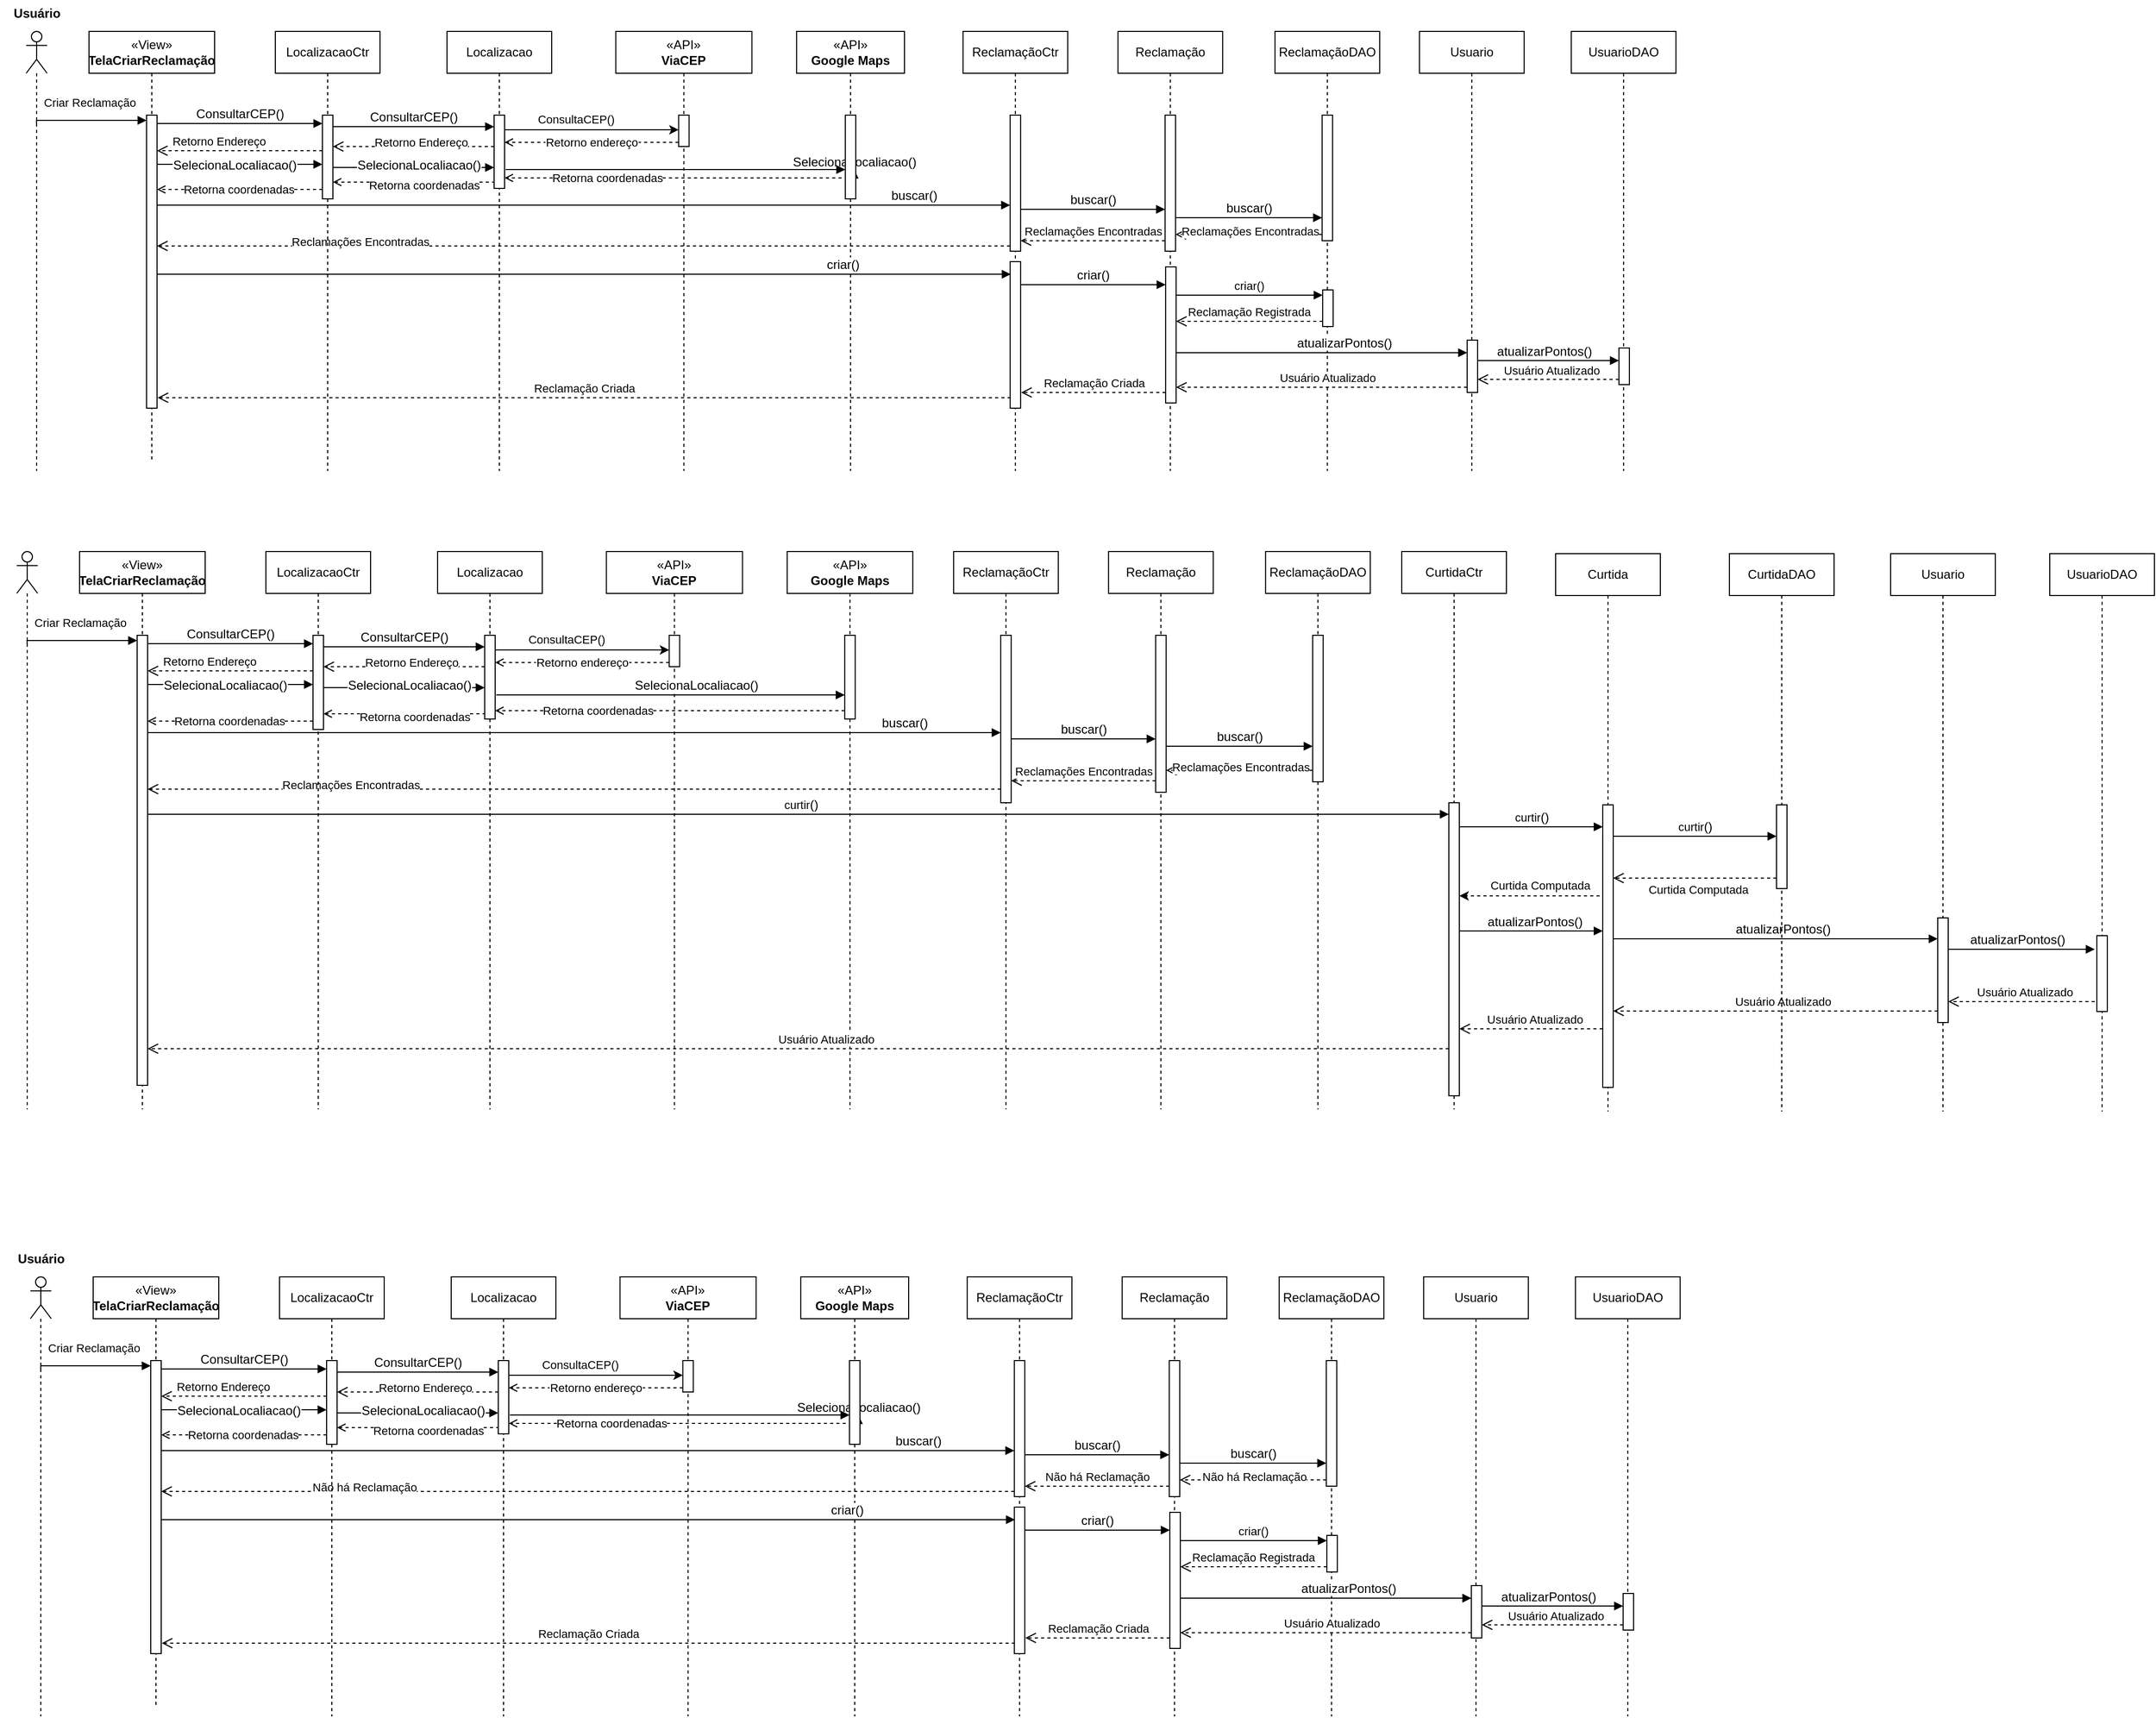 <mxfile version="24.8.6">
  <diagram name="Página-1" id="Nm1Fz7t73D1OGTeDfmak">
    <mxGraphModel dx="5854" dy="2088" grid="1" gridSize="10" guides="1" tooltips="1" connect="1" arrows="1" fold="1" page="1" pageScale="1" pageWidth="827" pageHeight="1169" math="0" shadow="0">
      <root>
        <mxCell id="0" />
        <mxCell id="1" parent="0" />
        <mxCell id="8YJoVrMXhFkuWjcxH3iJ-1" value="" style="shape=umlLifeline;perimeter=lifelinePerimeter;whiteSpace=wrap;html=1;container=1;dropTarget=0;collapsible=0;recursiveResize=0;outlineConnect=0;portConstraint=eastwest;newEdgeStyle={&quot;curved&quot;:0,&quot;rounded&quot;:0};participant=umlActor;" parent="1" vertex="1">
          <mxGeometry x="-1629" y="200" width="20" height="420" as="geometry" />
        </mxCell>
        <mxCell id="8YJoVrMXhFkuWjcxH3iJ-2" value="«View»&lt;br&gt;&lt;b&gt;TelaCriarReclamação&lt;/b&gt;" style="shape=umlLifeline;perimeter=lifelinePerimeter;whiteSpace=wrap;html=1;container=1;dropTarget=0;collapsible=0;recursiveResize=0;outlineConnect=0;portConstraint=eastwest;newEdgeStyle={&quot;curved&quot;:0,&quot;rounded&quot;:0};" parent="1" vertex="1">
          <mxGeometry x="-1569" y="200" width="120" height="410" as="geometry" />
        </mxCell>
        <mxCell id="8YJoVrMXhFkuWjcxH3iJ-11" value="" style="html=1;points=[[0,0,0,0,5],[0,1,0,0,-5],[1,0,0,0,5],[1,1,0,0,-5]];perimeter=orthogonalPerimeter;outlineConnect=0;targetShapes=umlLifeline;portConstraint=eastwest;newEdgeStyle={&quot;curved&quot;:0,&quot;rounded&quot;:0};" parent="8YJoVrMXhFkuWjcxH3iJ-2" vertex="1">
          <mxGeometry x="55" y="80" width="10" height="280" as="geometry" />
        </mxCell>
        <mxCell id="8YJoVrMXhFkuWjcxH3iJ-3" value="&lt;span style=&quot;font-family: Helvetica; font-size: 12px; font-style: normal; font-variant-ligatures: normal; font-variant-caps: normal; font-weight: 400; letter-spacing: normal; orphans: 2; text-align: center; text-indent: 0px; text-transform: none; widows: 2; word-spacing: 0px; -webkit-text-stroke-width: 0px; white-space: nowrap; text-decoration-thickness: initial; text-decoration-style: initial; text-decoration-color: initial; float: none; display: inline !important;&quot;&gt;Reclamação&lt;/span&gt;" style="shape=umlLifeline;perimeter=lifelinePerimeter;whiteSpace=wrap;html=1;container=1;dropTarget=0;collapsible=0;recursiveResize=0;outlineConnect=0;portConstraint=eastwest;newEdgeStyle={&quot;curved&quot;:0,&quot;rounded&quot;:0};" parent="1" vertex="1">
          <mxGeometry x="-586.08" y="200" width="100" height="420" as="geometry" />
        </mxCell>
        <mxCell id="Itz8E9hRGJA2VsY3wR06-3" value="" style="html=1;points=[[0,0,0,0,5],[0,1,0,0,-5],[1,0,0,0,5],[1,1,0,0,-5]];perimeter=orthogonalPerimeter;outlineConnect=0;targetShapes=umlLifeline;portConstraint=eastwest;newEdgeStyle={&quot;curved&quot;:0,&quot;rounded&quot;:0};" parent="8YJoVrMXhFkuWjcxH3iJ-3" vertex="1">
          <mxGeometry x="45" y="80" width="10" height="130" as="geometry" />
        </mxCell>
        <mxCell id="8YJoVrMXhFkuWjcxH3iJ-4" value="Reclamação&lt;span style=&quot;background-color: initial;&quot;&gt;DAO&lt;/span&gt;" style="shape=umlLifeline;perimeter=lifelinePerimeter;whiteSpace=wrap;html=1;container=1;dropTarget=0;collapsible=0;recursiveResize=0;outlineConnect=0;portConstraint=eastwest;newEdgeStyle={&quot;curved&quot;:0,&quot;rounded&quot;:0};" parent="1" vertex="1">
          <mxGeometry x="-436.08" y="200" width="100" height="420" as="geometry" />
        </mxCell>
        <mxCell id="Itz8E9hRGJA2VsY3wR06-4" value="" style="html=1;points=[[0,0,0,0,5],[0,1,0,0,-5],[1,0,0,0,5],[1,1,0,0,-5]];perimeter=orthogonalPerimeter;outlineConnect=0;targetShapes=umlLifeline;portConstraint=eastwest;newEdgeStyle={&quot;curved&quot;:0,&quot;rounded&quot;:0};" parent="8YJoVrMXhFkuWjcxH3iJ-4" vertex="1">
          <mxGeometry x="45" y="80" width="10" height="120" as="geometry" />
        </mxCell>
        <mxCell id="8YJoVrMXhFkuWjcxH3iJ-5" value="&lt;span style=&quot;text-wrap: nowrap;&quot;&gt;ReclamaçãoCtr&lt;/span&gt;" style="shape=umlLifeline;perimeter=lifelinePerimeter;whiteSpace=wrap;html=1;container=1;dropTarget=0;collapsible=0;recursiveResize=0;outlineConnect=0;portConstraint=eastwest;newEdgeStyle={&quot;curved&quot;:0,&quot;rounded&quot;:0};" parent="1" vertex="1">
          <mxGeometry x="-734.08" y="200" width="100" height="420" as="geometry" />
        </mxCell>
        <mxCell id="8YJoVrMXhFkuWjcxH3iJ-14" value="" style="html=1;points=[[0,0,0,0,5],[0,1,0,0,-5],[1,0,0,0,5],[1,1,0,0,-5]];perimeter=orthogonalPerimeter;outlineConnect=0;targetShapes=umlLifeline;portConstraint=eastwest;newEdgeStyle={&quot;curved&quot;:0,&quot;rounded&quot;:0};" parent="8YJoVrMXhFkuWjcxH3iJ-5" vertex="1">
          <mxGeometry x="45" y="220" width="10" height="140" as="geometry" />
        </mxCell>
        <mxCell id="MWtMTN-vaptqBk0fMwmd-2" value="" style="html=1;points=[[0,0,0,0,5],[0,1,0,0,-5],[1,0,0,0,5],[1,1,0,0,-5]];perimeter=orthogonalPerimeter;outlineConnect=0;targetShapes=umlLifeline;portConstraint=eastwest;newEdgeStyle={&quot;curved&quot;:0,&quot;rounded&quot;:0};" parent="8YJoVrMXhFkuWjcxH3iJ-5" vertex="1">
          <mxGeometry x="45" y="80" width="10" height="130" as="geometry" />
        </mxCell>
        <mxCell id="8YJoVrMXhFkuWjcxH3iJ-6" value="Criar Reclamação" style="endArrow=block;endFill=1;html=1;edgeStyle=orthogonalEdgeStyle;align=left;verticalAlign=top;rounded=0;entryX=0;entryY=0;entryDx=0;entryDy=5;entryPerimeter=0;" parent="1" target="8YJoVrMXhFkuWjcxH3iJ-11" edge="1">
          <mxGeometry x="-0.808" y="30" relative="1" as="geometry">
            <mxPoint x="-1619.071" y="290" as="sourcePoint" />
            <mxPoint x="-1514" y="290" as="targetPoint" />
            <mxPoint as="offset" />
            <Array as="points">
              <mxPoint x="-1619" y="285" />
            </Array>
          </mxGeometry>
        </mxCell>
        <mxCell id="8YJoVrMXhFkuWjcxH3iJ-8" value="&lt;span style=&quot;font-family: Helvetica; font-size: 12px; font-style: normal; font-variant-ligatures: normal; font-variant-caps: normal; font-weight: 400; letter-spacing: normal; orphans: 2; text-align: center; text-indent: 0px; text-transform: none; widows: 2; word-spacing: 0px; -webkit-text-stroke-width: 0px; white-space: nowrap; text-decoration-thickness: initial; text-decoration-style: initial; text-decoration-color: initial; float: none; display: inline !important;&quot;&gt;Usuario&lt;/span&gt;" style="shape=umlLifeline;perimeter=lifelinePerimeter;whiteSpace=wrap;html=1;container=1;dropTarget=0;collapsible=0;recursiveResize=0;outlineConnect=0;portConstraint=eastwest;newEdgeStyle={&quot;curved&quot;:0,&quot;rounded&quot;:0};" parent="1" vertex="1">
          <mxGeometry x="-298.08" y="200" width="100" height="420" as="geometry" />
        </mxCell>
        <mxCell id="8YJoVrMXhFkuWjcxH3iJ-9" value="&lt;span style=&quot;text-wrap: nowrap;&quot;&gt;Usuario&lt;/span&gt;DAO" style="shape=umlLifeline;perimeter=lifelinePerimeter;whiteSpace=wrap;html=1;container=1;dropTarget=0;collapsible=0;recursiveResize=0;outlineConnect=0;portConstraint=eastwest;newEdgeStyle={&quot;curved&quot;:0,&quot;rounded&quot;:0};" parent="1" vertex="1">
          <mxGeometry x="-153.08" y="200" width="100" height="420" as="geometry" />
        </mxCell>
        <mxCell id="8YJoVrMXhFkuWjcxH3iJ-10" value="Usuário" style="text;align=center;fontStyle=1;verticalAlign=middle;spacingLeft=3;spacingRight=3;strokeColor=none;rotatable=0;points=[[0,0.5],[1,0.5]];portConstraint=eastwest;html=1;" parent="1" vertex="1">
          <mxGeometry x="-1654" y="170" width="70" height="26" as="geometry" />
        </mxCell>
        <mxCell id="Itz8E9hRGJA2VsY3wR06-8" value="&lt;span style=&quot;font-size: 12px; text-align: left;&quot;&gt;buscar()&lt;/span&gt;" style="html=1;verticalAlign=bottom;endArrow=block;curved=0;rounded=0;" parent="1" edge="1" target="MWtMTN-vaptqBk0fMwmd-2">
          <mxGeometry x="0.773" relative="1" as="geometry">
            <mxPoint x="-1503.5" y="366" as="sourcePoint" />
            <mxPoint as="offset" />
            <mxPoint x="-793.08" y="366" as="targetPoint" />
          </mxGeometry>
        </mxCell>
        <mxCell id="Itz8E9hRGJA2VsY3wR06-10" value="&lt;span style=&quot;font-size: 12px; text-align: left;&quot;&gt;buscar()&lt;/span&gt;" style="html=1;verticalAlign=bottom;endArrow=block;curved=0;rounded=0;" parent="1" edge="1">
          <mxGeometry relative="1" as="geometry">
            <mxPoint x="-679.08" y="370" as="sourcePoint" />
            <mxPoint as="offset" />
            <mxPoint x="-541.08" y="370" as="targetPoint" />
          </mxGeometry>
        </mxCell>
        <mxCell id="Itz8E9hRGJA2VsY3wR06-11" value="&lt;span style=&quot;font-size: 12px; text-align: left;&quot;&gt;buscar()&lt;/span&gt;" style="html=1;verticalAlign=bottom;endArrow=block;curved=0;rounded=0;" parent="1" edge="1" target="Itz8E9hRGJA2VsY3wR06-4">
          <mxGeometry relative="1" as="geometry">
            <mxPoint x="-531.08" y="378" as="sourcePoint" />
            <mxPoint as="offset" />
            <mxPoint x="-401.08" y="378" as="targetPoint" />
          </mxGeometry>
        </mxCell>
        <mxCell id="Itz8E9hRGJA2VsY3wR06-12" value="Reclamações Encontradas" style="html=1;verticalAlign=bottom;endArrow=open;dashed=1;endSize=8;curved=0;rounded=0;" parent="1" edge="1" source="Itz8E9hRGJA2VsY3wR06-4">
          <mxGeometry x="-0.015" y="6" relative="1" as="geometry">
            <mxPoint x="-531.08" y="394" as="targetPoint" />
            <mxPoint x="-401.08" y="394" as="sourcePoint" />
            <mxPoint as="offset" />
          </mxGeometry>
        </mxCell>
        <mxCell id="Itz8E9hRGJA2VsY3wR06-13" value="Reclamações Encontradas" style="html=1;verticalAlign=bottom;endArrow=open;dashed=1;endSize=8;curved=0;rounded=0;" parent="1" edge="1">
          <mxGeometry x="-0.001" relative="1" as="geometry">
            <mxPoint x="-679.08" y="400" as="targetPoint" />
            <mxPoint x="-541.08" y="400" as="sourcePoint" />
            <mxPoint as="offset" />
          </mxGeometry>
        </mxCell>
        <mxCell id="Itz8E9hRGJA2VsY3wR06-14" value="Reclamações Encontradas" style="html=1;verticalAlign=bottom;endArrow=open;dashed=1;endSize=8;curved=0;rounded=0;" parent="1" edge="1">
          <mxGeometry x="0.524" y="5" relative="1" as="geometry">
            <mxPoint x="-1504" y="405" as="targetPoint" />
            <mxPoint x="-689.08" y="405" as="sourcePoint" />
            <mxPoint as="offset" />
          </mxGeometry>
        </mxCell>
        <mxCell id="EJXAhbPzqxiQPlRAI5tO-1" value="«API»&lt;br&gt;&lt;b&gt;Google Maps&lt;/b&gt;" style="shape=umlLifeline;perimeter=lifelinePerimeter;whiteSpace=wrap;html=1;container=1;dropTarget=0;collapsible=0;recursiveResize=0;outlineConnect=0;portConstraint=eastwest;newEdgeStyle={&quot;curved&quot;:0,&quot;rounded&quot;:0};" parent="1" vertex="1">
          <mxGeometry x="-893.08" y="200" width="103.08" height="420" as="geometry" />
        </mxCell>
        <mxCell id="Y9OUqVwZF5lP_YS5Lhl0-2" value="" style="html=1;points=[[0,0,0,0,5],[0,1,0,0,-5],[1,0,0,0,5],[1,1,0,0,-5]];perimeter=orthogonalPerimeter;outlineConnect=0;targetShapes=umlLifeline;portConstraint=eastwest;newEdgeStyle={&quot;curved&quot;:0,&quot;rounded&quot;:0};" vertex="1" parent="EJXAhbPzqxiQPlRAI5tO-1">
          <mxGeometry x="352.54" y="225" width="10" height="130" as="geometry" />
        </mxCell>
        <mxCell id="Y9OUqVwZF5lP_YS5Lhl0-3" value="" style="html=1;points=[[0,0,0,0,5],[0,1,0,0,-5],[1,0,0,0,5],[1,1,0,0,-5]];perimeter=orthogonalPerimeter;outlineConnect=0;targetShapes=umlLifeline;portConstraint=eastwest;newEdgeStyle={&quot;curved&quot;:0,&quot;rounded&quot;:0};" vertex="1" parent="EJXAhbPzqxiQPlRAI5tO-1">
          <mxGeometry x="502.54" y="247" width="10" height="35" as="geometry" />
        </mxCell>
        <mxCell id="Y9OUqVwZF5lP_YS5Lhl0-4" value="" style="html=1;points=[[0,0,0,0,5],[0,1,0,0,-5],[1,0,0,0,5],[1,1,0,0,-5]];perimeter=orthogonalPerimeter;outlineConnect=0;targetShapes=umlLifeline;portConstraint=eastwest;newEdgeStyle={&quot;curved&quot;:0,&quot;rounded&quot;:0};" vertex="1" parent="EJXAhbPzqxiQPlRAI5tO-1">
          <mxGeometry x="640.54" y="295" width="10" height="50" as="geometry" />
        </mxCell>
        <mxCell id="Y9OUqVwZF5lP_YS5Lhl0-5" value="" style="html=1;points=[[0,0,0,0,5],[0,1,0,0,-5],[1,0,0,0,5],[1,1,0,0,-5]];perimeter=orthogonalPerimeter;outlineConnect=0;targetShapes=umlLifeline;portConstraint=eastwest;newEdgeStyle={&quot;curved&quot;:0,&quot;rounded&quot;:0};" vertex="1" parent="EJXAhbPzqxiQPlRAI5tO-1">
          <mxGeometry x="785.54" y="302.5" width="10" height="35" as="geometry" />
        </mxCell>
        <mxCell id="Y9OUqVwZF5lP_YS5Lhl0-6" value="&lt;span style=&quot;font-size: 12px; text-align: left;&quot;&gt;criar()&lt;/span&gt;" style="html=1;verticalAlign=bottom;endArrow=block;curved=0;rounded=0;" edge="1" parent="EJXAhbPzqxiQPlRAI5tO-1" target="Y9OUqVwZF5lP_YS5Lhl0-2">
          <mxGeometry relative="1" as="geometry">
            <mxPoint x="214.54" y="242" as="sourcePoint" />
            <mxPoint as="offset" />
            <mxPoint x="343.54" y="242" as="targetPoint" />
          </mxGeometry>
        </mxCell>
        <mxCell id="Y9OUqVwZF5lP_YS5Lhl0-7" value="criar()" style="html=1;verticalAlign=bottom;endArrow=block;curved=0;rounded=0;entryX=0;entryY=0;entryDx=0;entryDy=5;" edge="1" parent="EJXAhbPzqxiQPlRAI5tO-1" target="Y9OUqVwZF5lP_YS5Lhl0-3">
          <mxGeometry relative="1" as="geometry">
            <mxPoint x="362.54" y="252" as="sourcePoint" />
          </mxGeometry>
        </mxCell>
        <mxCell id="Y9OUqVwZF5lP_YS5Lhl0-8" value="Reclamação Registrada" style="html=1;verticalAlign=bottom;endArrow=open;dashed=1;endSize=8;curved=0;rounded=0;exitX=0;exitY=1;exitDx=0;exitDy=-5;" edge="1" parent="EJXAhbPzqxiQPlRAI5tO-1" source="Y9OUqVwZF5lP_YS5Lhl0-3">
          <mxGeometry relative="1" as="geometry">
            <mxPoint x="362.54" y="277" as="targetPoint" />
          </mxGeometry>
        </mxCell>
        <mxCell id="Y9OUqVwZF5lP_YS5Lhl0-9" value="&lt;span style=&quot;font-size: 12px; text-align: left;&quot;&gt;atualizarPontos()&lt;/span&gt;" style="html=1;verticalAlign=bottom;endArrow=block;curved=0;rounded=0;" edge="1" parent="EJXAhbPzqxiQPlRAI5tO-1" target="Y9OUqVwZF5lP_YS5Lhl0-4">
          <mxGeometry x="0.159" relative="1" as="geometry">
            <mxPoint x="362.54" y="307" as="sourcePoint" />
            <mxPoint as="offset" />
            <mxPoint x="622.54" y="307" as="targetPoint" />
            <Array as="points" />
          </mxGeometry>
        </mxCell>
        <mxCell id="Y9OUqVwZF5lP_YS5Lhl0-10" value="&lt;span style=&quot;font-size: 12px; text-align: left;&quot;&gt;atualizarPontos()&lt;/span&gt;" style="html=1;verticalAlign=bottom;endArrow=block;curved=0;rounded=0;" edge="1" parent="EJXAhbPzqxiQPlRAI5tO-1" target="Y9OUqVwZF5lP_YS5Lhl0-5">
          <mxGeometry x="-0.06" relative="1" as="geometry">
            <mxPoint x="650.54" y="314.5" as="sourcePoint" />
            <mxPoint as="offset" />
            <mxPoint x="766.54" y="314.5" as="targetPoint" />
          </mxGeometry>
        </mxCell>
        <mxCell id="Y9OUqVwZF5lP_YS5Lhl0-11" value="Reclamação Criada" style="html=1;verticalAlign=bottom;endArrow=open;dashed=1;endSize=8;curved=0;rounded=0;" edge="1" parent="EJXAhbPzqxiQPlRAI5tO-1" source="Y9OUqVwZF5lP_YS5Lhl0-2">
          <mxGeometry x="-0.005" relative="1" as="geometry">
            <mxPoint x="214.54" y="345" as="targetPoint" />
            <mxPoint as="offset" />
            <mxPoint x="334.54" y="345.0" as="sourcePoint" />
            <Array as="points">
              <mxPoint x="274.54" y="345" />
            </Array>
          </mxGeometry>
        </mxCell>
        <mxCell id="Y9OUqVwZF5lP_YS5Lhl0-12" value="Reclamação Criada" style="html=1;verticalAlign=bottom;endArrow=open;dashed=1;endSize=8;curved=0;rounded=0;exitX=0;exitY=1;exitDx=0;exitDy=-5;entryX=1;entryY=1;entryDx=0;entryDy=-5;entryPerimeter=0;exitPerimeter=0;" edge="1" parent="EJXAhbPzqxiQPlRAI5tO-1">
          <mxGeometry relative="1" as="geometry">
            <mxPoint x="-610.38" y="350" as="targetPoint" />
            <mxPoint x="204.62" y="350" as="sourcePoint" />
          </mxGeometry>
        </mxCell>
        <mxCell id="Y9OUqVwZF5lP_YS5Lhl0-13" value="Usuário Atualizado" style="html=1;verticalAlign=bottom;endArrow=open;dashed=1;endSize=8;curved=0;rounded=0;exitX=0;exitY=1;exitDx=0;exitDy=-5;exitPerimeter=0;" edge="1" parent="EJXAhbPzqxiQPlRAI5tO-1" source="Y9OUqVwZF5lP_YS5Lhl0-4" target="Y9OUqVwZF5lP_YS5Lhl0-2">
          <mxGeometry x="-0.042" relative="1" as="geometry">
            <mxPoint x="358.54" y="340" as="targetPoint" />
            <mxPoint as="offset" />
            <mxPoint x="598.54" y="340" as="sourcePoint" />
          </mxGeometry>
        </mxCell>
        <mxCell id="Y9OUqVwZF5lP_YS5Lhl0-14" value="Usuário Atualizado" style="html=1;verticalAlign=bottom;endArrow=open;dashed=1;endSize=8;curved=0;rounded=0;exitX=0;exitY=1;exitDx=0;exitDy=-5;exitPerimeter=0;" edge="1" parent="EJXAhbPzqxiQPlRAI5tO-1" source="Y9OUqVwZF5lP_YS5Lhl0-5" target="Y9OUqVwZF5lP_YS5Lhl0-4">
          <mxGeometry x="-0.042" relative="1" as="geometry">
            <mxPoint x="551.54" y="392" as="targetPoint" />
            <mxPoint as="offset" />
            <mxPoint x="791.54" y="392" as="sourcePoint" />
          </mxGeometry>
        </mxCell>
        <mxCell id="Y9OUqVwZF5lP_YS5Lhl0-15" value="&lt;span style=&quot;font-size: 12px; text-align: left;&quot;&gt;criar()&lt;/span&gt;" style="html=1;verticalAlign=bottom;endArrow=block;curved=0;rounded=0;" edge="1" parent="EJXAhbPzqxiQPlRAI5tO-1">
          <mxGeometry x="0.605" relative="1" as="geometry">
            <mxPoint x="-610.38" y="232" as="sourcePoint" />
            <mxPoint as="offset" />
            <mxPoint x="204.62" y="232" as="targetPoint" />
          </mxGeometry>
        </mxCell>
        <mxCell id="EJXAhbPzqxiQPlRAI5tO-5" style="edgeStyle=orthogonalEdgeStyle;rounded=0;orthogonalLoop=1;jettySize=auto;html=1;curved=0;dashed=1;endArrow=open;endFill=0;" parent="1" edge="1">
          <mxGeometry relative="1" as="geometry">
            <mxPoint x="-838.08" y="340.0" as="sourcePoint" />
            <Array as="points">
              <mxPoint x="-1020" y="340" />
              <mxPoint x="-1020" y="340" />
            </Array>
            <mxPoint x="-1172" y="340.0" as="targetPoint" />
          </mxGeometry>
        </mxCell>
        <mxCell id="EJXAhbPzqxiQPlRAI5tO-6" value="Retorna coordenadas" style="edgeLabel;html=1;align=center;verticalAlign=middle;resizable=0;points=[];" parent="EJXAhbPzqxiQPlRAI5tO-5" vertex="1" connectable="0">
          <mxGeometry x="0.212" relative="1" as="geometry">
            <mxPoint x="-34" as="offset" />
          </mxGeometry>
        </mxCell>
        <mxCell id="EJXAhbPzqxiQPlRAI5tO-36" value="«API»&lt;br&gt;&lt;b&gt;ViaCEP&lt;/b&gt;" style="shape=umlLifeline;perimeter=lifelinePerimeter;whiteSpace=wrap;html=1;container=1;dropTarget=0;collapsible=0;recursiveResize=0;outlineConnect=0;portConstraint=eastwest;newEdgeStyle={&quot;curved&quot;:0,&quot;rounded&quot;:0};" parent="1" vertex="1">
          <mxGeometry x="-1065.75" y="200" width="130" height="420" as="geometry" />
        </mxCell>
        <mxCell id="EJXAhbPzqxiQPlRAI5tO-37" value="" style="html=1;points=[[0,0,0,0,5],[0,1,0,0,-5],[1,0,0,0,5],[1,1,0,0,-5]];perimeter=orthogonalPerimeter;outlineConnect=0;targetShapes=umlLifeline;portConstraint=eastwest;newEdgeStyle={&quot;curved&quot;:0,&quot;rounded&quot;:0};" parent="EJXAhbPzqxiQPlRAI5tO-36" vertex="1">
          <mxGeometry x="60" y="80" width="10" height="30" as="geometry" />
        </mxCell>
        <mxCell id="EJXAhbPzqxiQPlRAI5tO-40" style="edgeStyle=orthogonalEdgeStyle;rounded=0;orthogonalLoop=1;jettySize=auto;html=1;curved=0;dashed=1;endArrow=open;endFill=0;" parent="1" edge="1">
          <mxGeometry relative="1" as="geometry">
            <mxPoint x="-1005.75" y="306" as="sourcePoint" />
            <mxPoint x="-1172" y="306" as="targetPoint" />
            <Array as="points">
              <mxPoint x="-1067" y="306" />
              <mxPoint x="-1067" y="306" />
            </Array>
          </mxGeometry>
        </mxCell>
        <mxCell id="EJXAhbPzqxiQPlRAI5tO-41" value="Retorno endereço" style="edgeLabel;html=1;align=center;verticalAlign=middle;resizable=0;points=[];" parent="EJXAhbPzqxiQPlRAI5tO-40" vertex="1" connectable="0">
          <mxGeometry x="0.154" y="1" relative="1" as="geometry">
            <mxPoint x="12" y="-1" as="offset" />
          </mxGeometry>
        </mxCell>
        <mxCell id="8U9UIuRIRXzJbzT-PRCx-1" style="edgeStyle=orthogonalEdgeStyle;rounded=0;orthogonalLoop=1;jettySize=auto;html=1;curved=0;" parent="1" edge="1">
          <mxGeometry relative="1" as="geometry">
            <mxPoint x="-1172" y="294" as="sourcePoint" />
            <mxPoint x="-1005.75" y="294" as="targetPoint" />
            <Array as="points">
              <mxPoint x="-1107" y="294" />
              <mxPoint x="-1107" y="294" />
            </Array>
          </mxGeometry>
        </mxCell>
        <mxCell id="8U9UIuRIRXzJbzT-PRCx-2" value="ConsultaCEP()" style="edgeLabel;html=1;align=center;verticalAlign=middle;resizable=0;points=[];" parent="8U9UIuRIRXzJbzT-PRCx-1" vertex="1" connectable="0">
          <mxGeometry x="-0.256" y="1" relative="1" as="geometry">
            <mxPoint x="6" y="-9" as="offset" />
          </mxGeometry>
        </mxCell>
        <mxCell id="8U9UIuRIRXzJbzT-PRCx-5" value="&lt;span style=&quot;font-family: Helvetica; font-size: 12px; font-style: normal; font-variant-ligatures: normal; font-variant-caps: normal; font-weight: 400; letter-spacing: normal; orphans: 2; text-align: center; text-indent: 0px; text-transform: none; widows: 2; word-spacing: 0px; -webkit-text-stroke-width: 0px; white-space: nowrap; text-decoration-thickness: initial; text-decoration-style: initial; text-decoration-color: initial; float: none; display: inline !important;&quot;&gt;Localizacao&lt;/span&gt;" style="shape=umlLifeline;perimeter=lifelinePerimeter;whiteSpace=wrap;html=1;container=1;dropTarget=0;collapsible=0;recursiveResize=0;outlineConnect=0;portConstraint=eastwest;newEdgeStyle={&quot;curved&quot;:0,&quot;rounded&quot;:0};" parent="1" vertex="1">
          <mxGeometry x="-1227" y="200" width="100" height="420" as="geometry" />
        </mxCell>
        <mxCell id="8U9UIuRIRXzJbzT-PRCx-6" value="" style="html=1;points=[[0,0,0,0,5],[0,1,0,0,-5],[1,0,0,0,5],[1,1,0,0,-5]];perimeter=orthogonalPerimeter;outlineConnect=0;targetShapes=umlLifeline;portConstraint=eastwest;newEdgeStyle={&quot;curved&quot;:0,&quot;rounded&quot;:0};" parent="8U9UIuRIRXzJbzT-PRCx-5" vertex="1">
          <mxGeometry x="45" y="80" width="10" height="70" as="geometry" />
        </mxCell>
        <mxCell id="8U9UIuRIRXzJbzT-PRCx-7" value="&lt;span style=&quot;text-wrap: nowrap;&quot;&gt;LocalizacaoCtr&lt;/span&gt;" style="shape=umlLifeline;perimeter=lifelinePerimeter;whiteSpace=wrap;html=1;container=1;dropTarget=0;collapsible=0;recursiveResize=0;outlineConnect=0;portConstraint=eastwest;newEdgeStyle={&quot;curved&quot;:0,&quot;rounded&quot;:0};" parent="1" vertex="1">
          <mxGeometry x="-1391" y="200" width="100" height="420" as="geometry" />
        </mxCell>
        <mxCell id="8U9UIuRIRXzJbzT-PRCx-8" value="" style="html=1;points=[[0,0,0,0,5],[0,1,0,0,-5],[1,0,0,0,5],[1,1,0,0,-5]];perimeter=orthogonalPerimeter;outlineConnect=0;targetShapes=umlLifeline;portConstraint=eastwest;newEdgeStyle={&quot;curved&quot;:0,&quot;rounded&quot;:0};" parent="8U9UIuRIRXzJbzT-PRCx-7" vertex="1">
          <mxGeometry x="45" y="80" width="10" height="80" as="geometry" />
        </mxCell>
        <mxCell id="8U9UIuRIRXzJbzT-PRCx-9" value="&lt;span style=&quot;font-size: 12px; text-align: left;&quot;&gt;ConsultarCEP()&lt;/span&gt;" style="html=1;verticalAlign=bottom;endArrow=block;curved=0;rounded=0;" parent="1" edge="1">
          <mxGeometry relative="1" as="geometry">
            <mxPoint x="-1336" y="291" as="sourcePoint" />
            <mxPoint as="offset" />
            <mxPoint x="-1182" y="291" as="targetPoint" />
          </mxGeometry>
        </mxCell>
        <mxCell id="8U9UIuRIRXzJbzT-PRCx-10" value="Retorno Endereço" style="html=1;verticalAlign=bottom;endArrow=open;dashed=1;endSize=8;curved=0;rounded=0;" parent="1" edge="1">
          <mxGeometry x="-0.083" y="5" relative="1" as="geometry">
            <mxPoint x="-1336" y="310" as="targetPoint" />
            <mxPoint as="offset" />
            <mxPoint x="-1182.0" y="310" as="sourcePoint" />
            <Array as="points">
              <mxPoint x="-1232" y="310" />
            </Array>
          </mxGeometry>
        </mxCell>
        <mxCell id="8U9UIuRIRXzJbzT-PRCx-11" value="&lt;span style=&quot;font-size: 12px; text-align: left;&quot;&gt;ConsultarCEP()&lt;/span&gt;" style="html=1;verticalAlign=bottom;endArrow=block;curved=0;rounded=0;entryX=0;entryY=0;entryDx=0;entryDy=5;entryPerimeter=0;" parent="1" edge="1">
          <mxGeometry relative="1" as="geometry">
            <mxPoint x="-1504" y="288" as="sourcePoint" />
            <mxPoint as="offset" />
            <mxPoint x="-1346" y="288" as="targetPoint" />
          </mxGeometry>
        </mxCell>
        <mxCell id="8U9UIuRIRXzJbzT-PRCx-12" value="Retorno Endereço" style="html=1;verticalAlign=bottom;endArrow=open;dashed=1;endSize=8;curved=0;rounded=0;" parent="1" edge="1">
          <mxGeometry x="0.25" relative="1" as="geometry">
            <mxPoint x="-1504" y="314" as="targetPoint" />
            <mxPoint as="offset" />
            <mxPoint x="-1346" y="314" as="sourcePoint" />
            <Array as="points">
              <mxPoint x="-1425" y="314" />
            </Array>
          </mxGeometry>
        </mxCell>
        <mxCell id="8U9UIuRIRXzJbzT-PRCx-13" value="&lt;div style=&quot;text-align: left;&quot;&gt;&lt;span style=&quot;font-size: 12px;&quot;&gt;SelecionaLocaliacao()&lt;/span&gt;&lt;/div&gt;" style="html=1;verticalAlign=bottom;endArrow=block;curved=0;rounded=0;" parent="1" edge="1">
          <mxGeometry x="-0.063" y="-10" relative="1" as="geometry">
            <mxPoint x="-1504" y="327" as="sourcePoint" />
            <mxPoint as="offset" />
            <mxPoint x="-1346" y="327" as="targetPoint" />
          </mxGeometry>
        </mxCell>
        <mxCell id="8U9UIuRIRXzJbzT-PRCx-14" value="&lt;div style=&quot;text-align: left;&quot;&gt;&lt;span style=&quot;font-size: 12px;&quot;&gt;SelecionaLocaliacao()&lt;/span&gt;&lt;/div&gt;" style="html=1;verticalAlign=bottom;endArrow=block;curved=0;rounded=0;" parent="1" edge="1">
          <mxGeometry x="0.065" y="-7" relative="1" as="geometry">
            <mxPoint x="-1336" y="330" as="sourcePoint" />
            <mxPoint as="offset" />
            <mxPoint x="-1182" y="330" as="targetPoint" />
          </mxGeometry>
        </mxCell>
        <mxCell id="8U9UIuRIRXzJbzT-PRCx-15" value="&lt;div style=&quot;text-align: left;&quot;&gt;&lt;span style=&quot;font-size: 12px;&quot;&gt;SelecionaLocaliacao()&lt;/span&gt;&lt;/div&gt;" style="html=1;verticalAlign=bottom;endArrow=block;curved=0;rounded=0;" parent="1" edge="1" source="EJXAhbPzqxiQPlRAI5tO-2">
          <mxGeometry x="0.147" relative="1" as="geometry">
            <mxPoint x="-1171" y="332" as="sourcePoint" />
            <mxPoint as="offset" />
            <mxPoint x="-838.08" y="332" as="targetPoint" />
          </mxGeometry>
        </mxCell>
        <mxCell id="8U9UIuRIRXzJbzT-PRCx-16" style="edgeStyle=orthogonalEdgeStyle;rounded=0;orthogonalLoop=1;jettySize=auto;html=1;curved=0;dashed=1;endArrow=open;endFill=0;" parent="1" edge="1">
          <mxGeometry relative="1" as="geometry">
            <mxPoint x="-1182" y="343.0" as="sourcePoint" />
            <Array as="points">
              <mxPoint x="-1182" y="344" />
            </Array>
            <mxPoint x="-1336" y="344" as="targetPoint" />
          </mxGeometry>
        </mxCell>
        <mxCell id="8U9UIuRIRXzJbzT-PRCx-17" value="Retorna coordenadas" style="edgeLabel;html=1;align=center;verticalAlign=middle;resizable=0;points=[];" parent="8U9UIuRIRXzJbzT-PRCx-16" vertex="1" connectable="0">
          <mxGeometry x="0.212" relative="1" as="geometry">
            <mxPoint x="26" y="3" as="offset" />
          </mxGeometry>
        </mxCell>
        <mxCell id="8U9UIuRIRXzJbzT-PRCx-18" style="edgeStyle=orthogonalEdgeStyle;rounded=0;orthogonalLoop=1;jettySize=auto;html=1;curved=0;dashed=1;endArrow=open;endFill=0;" parent="1" edge="1">
          <mxGeometry relative="1" as="geometry">
            <mxPoint x="-1346" y="351" as="sourcePoint" />
            <Array as="points">
              <mxPoint x="-1460" y="351" />
              <mxPoint x="-1460" y="351" />
            </Array>
            <mxPoint x="-1504" y="351" as="targetPoint" />
          </mxGeometry>
        </mxCell>
        <mxCell id="8U9UIuRIRXzJbzT-PRCx-19" value="Retorna coordenadas" style="edgeLabel;html=1;align=center;verticalAlign=middle;resizable=0;points=[];" parent="8U9UIuRIRXzJbzT-PRCx-18" vertex="1" connectable="0">
          <mxGeometry x="0.212" relative="1" as="geometry">
            <mxPoint x="15" as="offset" />
          </mxGeometry>
        </mxCell>
        <mxCell id="Y9OUqVwZF5lP_YS5Lhl0-58" value="" style="shape=umlLifeline;perimeter=lifelinePerimeter;whiteSpace=wrap;html=1;container=1;dropTarget=0;collapsible=0;recursiveResize=0;outlineConnect=0;portConstraint=eastwest;newEdgeStyle={&quot;curved&quot;:0,&quot;rounded&quot;:0};participant=umlActor;" vertex="1" parent="1">
          <mxGeometry x="-1638" y="697" width="20" height="533" as="geometry" />
        </mxCell>
        <mxCell id="Y9OUqVwZF5lP_YS5Lhl0-59" value="«View»&lt;br&gt;&lt;b&gt;TelaCriarReclamação&lt;/b&gt;" style="shape=umlLifeline;perimeter=lifelinePerimeter;whiteSpace=wrap;html=1;container=1;dropTarget=0;collapsible=0;recursiveResize=0;outlineConnect=0;portConstraint=eastwest;newEdgeStyle={&quot;curved&quot;:0,&quot;rounded&quot;:0};" vertex="1" parent="1">
          <mxGeometry x="-1578" y="697" width="120" height="533" as="geometry" />
        </mxCell>
        <mxCell id="Y9OUqVwZF5lP_YS5Lhl0-60" value="" style="html=1;points=[[0,0,0,0,5],[0,1,0,0,-5],[1,0,0,0,5],[1,1,0,0,-5]];perimeter=orthogonalPerimeter;outlineConnect=0;targetShapes=umlLifeline;portConstraint=eastwest;newEdgeStyle={&quot;curved&quot;:0,&quot;rounded&quot;:0};" vertex="1" parent="Y9OUqVwZF5lP_YS5Lhl0-59">
          <mxGeometry x="55" y="80" width="10" height="430" as="geometry" />
        </mxCell>
        <mxCell id="Y9OUqVwZF5lP_YS5Lhl0-61" value="&lt;span style=&quot;font-family: Helvetica; font-size: 12px; font-style: normal; font-variant-ligatures: normal; font-variant-caps: normal; font-weight: 400; letter-spacing: normal; orphans: 2; text-align: center; text-indent: 0px; text-transform: none; widows: 2; word-spacing: 0px; -webkit-text-stroke-width: 0px; white-space: nowrap; text-decoration-thickness: initial; text-decoration-style: initial; text-decoration-color: initial; float: none; display: inline !important;&quot;&gt;Reclamação&lt;/span&gt;" style="shape=umlLifeline;perimeter=lifelinePerimeter;whiteSpace=wrap;html=1;container=1;dropTarget=0;collapsible=0;recursiveResize=0;outlineConnect=0;portConstraint=eastwest;newEdgeStyle={&quot;curved&quot;:0,&quot;rounded&quot;:0};" vertex="1" parent="1">
          <mxGeometry x="-595.08" y="697" width="100" height="533" as="geometry" />
        </mxCell>
        <mxCell id="Y9OUqVwZF5lP_YS5Lhl0-62" value="" style="html=1;points=[[0,0,0,0,5],[0,1,0,0,-5],[1,0,0,0,5],[1,1,0,0,-5]];perimeter=orthogonalPerimeter;outlineConnect=0;targetShapes=umlLifeline;portConstraint=eastwest;newEdgeStyle={&quot;curved&quot;:0,&quot;rounded&quot;:0};" vertex="1" parent="Y9OUqVwZF5lP_YS5Lhl0-61">
          <mxGeometry x="45" y="80" width="10" height="150" as="geometry" />
        </mxCell>
        <mxCell id="Y9OUqVwZF5lP_YS5Lhl0-63" value="Reclamação&lt;span style=&quot;background-color: initial;&quot;&gt;DAO&lt;/span&gt;" style="shape=umlLifeline;perimeter=lifelinePerimeter;whiteSpace=wrap;html=1;container=1;dropTarget=0;collapsible=0;recursiveResize=0;outlineConnect=0;portConstraint=eastwest;newEdgeStyle={&quot;curved&quot;:0,&quot;rounded&quot;:0};" vertex="1" parent="1">
          <mxGeometry x="-445.08" y="697" width="100" height="533" as="geometry" />
        </mxCell>
        <mxCell id="Y9OUqVwZF5lP_YS5Lhl0-64" value="" style="html=1;points=[[0,0,0,0,5],[0,1,0,0,-5],[1,0,0,0,5],[1,1,0,0,-5]];perimeter=orthogonalPerimeter;outlineConnect=0;targetShapes=umlLifeline;portConstraint=eastwest;newEdgeStyle={&quot;curved&quot;:0,&quot;rounded&quot;:0};" vertex="1" parent="Y9OUqVwZF5lP_YS5Lhl0-63">
          <mxGeometry x="45" y="80" width="10" height="140" as="geometry" />
        </mxCell>
        <mxCell id="Y9OUqVwZF5lP_YS5Lhl0-65" value="&lt;span style=&quot;text-wrap: nowrap;&quot;&gt;ReclamaçãoCtr&lt;/span&gt;" style="shape=umlLifeline;perimeter=lifelinePerimeter;whiteSpace=wrap;html=1;container=1;dropTarget=0;collapsible=0;recursiveResize=0;outlineConnect=0;portConstraint=eastwest;newEdgeStyle={&quot;curved&quot;:0,&quot;rounded&quot;:0};" vertex="1" parent="1">
          <mxGeometry x="-743.08" y="697" width="100" height="533" as="geometry" />
        </mxCell>
        <mxCell id="Y9OUqVwZF5lP_YS5Lhl0-67" value="" style="html=1;points=[[0,0,0,0,5],[0,1,0,0,-5],[1,0,0,0,5],[1,1,0,0,-5]];perimeter=orthogonalPerimeter;outlineConnect=0;targetShapes=umlLifeline;portConstraint=eastwest;newEdgeStyle={&quot;curved&quot;:0,&quot;rounded&quot;:0};" vertex="1" parent="Y9OUqVwZF5lP_YS5Lhl0-65">
          <mxGeometry x="45" y="80" width="10" height="160" as="geometry" />
        </mxCell>
        <mxCell id="Y9OUqVwZF5lP_YS5Lhl0-68" value="Criar Reclamação" style="endArrow=block;endFill=1;html=1;edgeStyle=orthogonalEdgeStyle;align=left;verticalAlign=top;rounded=0;entryX=0;entryY=0;entryDx=0;entryDy=5;entryPerimeter=0;" edge="1" parent="1" target="Y9OUqVwZF5lP_YS5Lhl0-60">
          <mxGeometry x="-0.808" y="30" relative="1" as="geometry">
            <mxPoint x="-1628.071" y="787" as="sourcePoint" />
            <mxPoint x="-1523" y="787" as="targetPoint" />
            <mxPoint as="offset" />
            <Array as="points">
              <mxPoint x="-1628" y="782" />
            </Array>
          </mxGeometry>
        </mxCell>
        <mxCell id="Y9OUqVwZF5lP_YS5Lhl0-69" value="&lt;span style=&quot;font-size: 12px; text-align: left;&quot;&gt;buscar()&lt;/span&gt;" style="html=1;verticalAlign=bottom;endArrow=block;curved=0;rounded=0;" edge="1" parent="1">
          <mxGeometry x="0.773" relative="1" as="geometry">
            <mxPoint x="-1512.5" y="870" as="sourcePoint" />
            <mxPoint as="offset" />
            <mxPoint x="-698.08" y="870" as="targetPoint" />
          </mxGeometry>
        </mxCell>
        <mxCell id="Y9OUqVwZF5lP_YS5Lhl0-70" value="&lt;span style=&quot;font-size: 12px; text-align: left;&quot;&gt;buscar()&lt;/span&gt;" style="html=1;verticalAlign=bottom;endArrow=block;curved=0;rounded=0;" edge="1" parent="1">
          <mxGeometry relative="1" as="geometry">
            <mxPoint x="-688.08" y="876" as="sourcePoint" />
            <mxPoint as="offset" />
            <mxPoint x="-550.08" y="876" as="targetPoint" />
          </mxGeometry>
        </mxCell>
        <mxCell id="Y9OUqVwZF5lP_YS5Lhl0-71" value="&lt;span style=&quot;font-size: 12px; text-align: left;&quot;&gt;buscar()&lt;/span&gt;" style="html=1;verticalAlign=bottom;endArrow=block;curved=0;rounded=0;" edge="1" parent="1">
          <mxGeometry relative="1" as="geometry">
            <mxPoint x="-540.08" y="883" as="sourcePoint" />
            <mxPoint as="offset" />
            <mxPoint x="-400.08" y="883" as="targetPoint" />
          </mxGeometry>
        </mxCell>
        <mxCell id="Y9OUqVwZF5lP_YS5Lhl0-72" value="Reclamações Encontradas" style="html=1;verticalAlign=bottom;endArrow=open;dashed=1;endSize=8;curved=0;rounded=0;" edge="1" parent="1">
          <mxGeometry x="-0.015" y="6" relative="1" as="geometry">
            <mxPoint x="-540.08" y="906" as="targetPoint" />
            <mxPoint x="-400.08" y="906" as="sourcePoint" />
            <mxPoint as="offset" />
          </mxGeometry>
        </mxCell>
        <mxCell id="Y9OUqVwZF5lP_YS5Lhl0-73" value="Reclamações Encontradas" style="html=1;verticalAlign=bottom;endArrow=open;dashed=1;endSize=8;curved=0;rounded=0;" edge="1" parent="1">
          <mxGeometry x="-0.001" relative="1" as="geometry">
            <mxPoint x="-688.08" y="916" as="targetPoint" />
            <mxPoint x="-550.08" y="916" as="sourcePoint" />
            <mxPoint as="offset" />
          </mxGeometry>
        </mxCell>
        <mxCell id="Y9OUqVwZF5lP_YS5Lhl0-74" value="Reclamações Encontradas" style="html=1;verticalAlign=bottom;endArrow=open;dashed=1;endSize=8;curved=0;rounded=0;" edge="1" parent="1">
          <mxGeometry x="0.524" y="5" relative="1" as="geometry">
            <mxPoint x="-1513" y="924" as="targetPoint" />
            <mxPoint x="-698.08" y="924" as="sourcePoint" />
            <mxPoint as="offset" />
          </mxGeometry>
        </mxCell>
        <mxCell id="Y9OUqVwZF5lP_YS5Lhl0-75" value="«API»&lt;br&gt;&lt;b&gt;Google Maps&lt;/b&gt;" style="shape=umlLifeline;perimeter=lifelinePerimeter;whiteSpace=wrap;html=1;container=1;dropTarget=0;collapsible=0;recursiveResize=0;outlineConnect=0;portConstraint=eastwest;newEdgeStyle={&quot;curved&quot;:0,&quot;rounded&quot;:0};" vertex="1" parent="1">
          <mxGeometry x="-902.08" y="697" width="120" height="533" as="geometry" />
        </mxCell>
        <mxCell id="Y9OUqVwZF5lP_YS5Lhl0-76" value="" style="html=1;points=[[0,0,0,0,5],[0,1,0,0,-5],[1,0,0,0,5],[1,1,0,0,-5]];perimeter=orthogonalPerimeter;outlineConnect=0;targetShapes=umlLifeline;portConstraint=eastwest;newEdgeStyle={&quot;curved&quot;:0,&quot;rounded&quot;:0};" vertex="1" parent="Y9OUqVwZF5lP_YS5Lhl0-75">
          <mxGeometry x="55" y="80" width="10" height="80" as="geometry" />
        </mxCell>
        <mxCell id="Y9OUqVwZF5lP_YS5Lhl0-77" style="edgeStyle=orthogonalEdgeStyle;rounded=0;orthogonalLoop=1;jettySize=auto;html=1;curved=0;dashed=1;endArrow=open;endFill=0;" edge="1" parent="1">
          <mxGeometry relative="1" as="geometry">
            <mxPoint x="-847.08" y="849" as="sourcePoint" />
            <Array as="points">
              <mxPoint x="-1029" y="849" />
              <mxPoint x="-1029" y="849" />
            </Array>
            <mxPoint x="-1181" y="849" as="targetPoint" />
          </mxGeometry>
        </mxCell>
        <mxCell id="Y9OUqVwZF5lP_YS5Lhl0-78" value="Retorna coordenadas" style="edgeLabel;html=1;align=center;verticalAlign=middle;resizable=0;points=[];" vertex="1" connectable="0" parent="Y9OUqVwZF5lP_YS5Lhl0-77">
          <mxGeometry x="0.212" relative="1" as="geometry">
            <mxPoint x="-34" as="offset" />
          </mxGeometry>
        </mxCell>
        <mxCell id="Y9OUqVwZF5lP_YS5Lhl0-79" value="«API»&lt;br&gt;&lt;b&gt;ViaCEP&lt;/b&gt;" style="shape=umlLifeline;perimeter=lifelinePerimeter;whiteSpace=wrap;html=1;container=1;dropTarget=0;collapsible=0;recursiveResize=0;outlineConnect=0;portConstraint=eastwest;newEdgeStyle={&quot;curved&quot;:0,&quot;rounded&quot;:0};" vertex="1" parent="1">
          <mxGeometry x="-1074.75" y="697" width="130" height="533" as="geometry" />
        </mxCell>
        <mxCell id="Y9OUqVwZF5lP_YS5Lhl0-80" value="" style="html=1;points=[[0,0,0,0,5],[0,1,0,0,-5],[1,0,0,0,5],[1,1,0,0,-5]];perimeter=orthogonalPerimeter;outlineConnect=0;targetShapes=umlLifeline;portConstraint=eastwest;newEdgeStyle={&quot;curved&quot;:0,&quot;rounded&quot;:0};" vertex="1" parent="Y9OUqVwZF5lP_YS5Lhl0-79">
          <mxGeometry x="60" y="80" width="10" height="30" as="geometry" />
        </mxCell>
        <mxCell id="Y9OUqVwZF5lP_YS5Lhl0-81" style="edgeStyle=orthogonalEdgeStyle;rounded=0;orthogonalLoop=1;jettySize=auto;html=1;curved=0;dashed=1;endArrow=open;endFill=0;" edge="1" parent="1">
          <mxGeometry relative="1" as="geometry">
            <mxPoint x="-1014.75" y="803" as="sourcePoint" />
            <mxPoint x="-1181" y="803" as="targetPoint" />
            <Array as="points">
              <mxPoint x="-1076" y="803" />
              <mxPoint x="-1076" y="803" />
            </Array>
          </mxGeometry>
        </mxCell>
        <mxCell id="Y9OUqVwZF5lP_YS5Lhl0-82" value="Retorno endereço" style="edgeLabel;html=1;align=center;verticalAlign=middle;resizable=0;points=[];" vertex="1" connectable="0" parent="Y9OUqVwZF5lP_YS5Lhl0-81">
          <mxGeometry x="0.154" y="1" relative="1" as="geometry">
            <mxPoint x="12" y="-1" as="offset" />
          </mxGeometry>
        </mxCell>
        <mxCell id="Y9OUqVwZF5lP_YS5Lhl0-83" style="edgeStyle=orthogonalEdgeStyle;rounded=0;orthogonalLoop=1;jettySize=auto;html=1;curved=0;" edge="1" parent="1">
          <mxGeometry relative="1" as="geometry">
            <mxPoint x="-1181" y="791" as="sourcePoint" />
            <mxPoint x="-1014.75" y="791" as="targetPoint" />
            <Array as="points">
              <mxPoint x="-1116" y="791" />
              <mxPoint x="-1116" y="791" />
            </Array>
          </mxGeometry>
        </mxCell>
        <mxCell id="Y9OUqVwZF5lP_YS5Lhl0-84" value="ConsultaCEP()" style="edgeLabel;html=1;align=center;verticalAlign=middle;resizable=0;points=[];" vertex="1" connectable="0" parent="Y9OUqVwZF5lP_YS5Lhl0-83">
          <mxGeometry x="-0.256" y="1" relative="1" as="geometry">
            <mxPoint x="6" y="-9" as="offset" />
          </mxGeometry>
        </mxCell>
        <mxCell id="Y9OUqVwZF5lP_YS5Lhl0-85" value="&lt;span style=&quot;font-family: Helvetica; font-size: 12px; font-style: normal; font-variant-ligatures: normal; font-variant-caps: normal; font-weight: 400; letter-spacing: normal; orphans: 2; text-align: center; text-indent: 0px; text-transform: none; widows: 2; word-spacing: 0px; -webkit-text-stroke-width: 0px; white-space: nowrap; text-decoration-thickness: initial; text-decoration-style: initial; text-decoration-color: initial; float: none; display: inline !important;&quot;&gt;Localizacao&lt;/span&gt;" style="shape=umlLifeline;perimeter=lifelinePerimeter;whiteSpace=wrap;html=1;container=1;dropTarget=0;collapsible=0;recursiveResize=0;outlineConnect=0;portConstraint=eastwest;newEdgeStyle={&quot;curved&quot;:0,&quot;rounded&quot;:0};" vertex="1" parent="1">
          <mxGeometry x="-1236" y="697" width="100" height="533" as="geometry" />
        </mxCell>
        <mxCell id="Y9OUqVwZF5lP_YS5Lhl0-86" value="" style="html=1;points=[[0,0,0,0,5],[0,1,0,0,-5],[1,0,0,0,5],[1,1,0,0,-5]];perimeter=orthogonalPerimeter;outlineConnect=0;targetShapes=umlLifeline;portConstraint=eastwest;newEdgeStyle={&quot;curved&quot;:0,&quot;rounded&quot;:0};" vertex="1" parent="Y9OUqVwZF5lP_YS5Lhl0-85">
          <mxGeometry x="45" y="80" width="10" height="80" as="geometry" />
        </mxCell>
        <mxCell id="Y9OUqVwZF5lP_YS5Lhl0-87" value="&lt;span style=&quot;text-wrap: nowrap;&quot;&gt;LocalizacaoCtr&lt;/span&gt;" style="shape=umlLifeline;perimeter=lifelinePerimeter;whiteSpace=wrap;html=1;container=1;dropTarget=0;collapsible=0;recursiveResize=0;outlineConnect=0;portConstraint=eastwest;newEdgeStyle={&quot;curved&quot;:0,&quot;rounded&quot;:0};" vertex="1" parent="1">
          <mxGeometry x="-1400" y="697" width="100" height="533" as="geometry" />
        </mxCell>
        <mxCell id="Y9OUqVwZF5lP_YS5Lhl0-88" value="" style="html=1;points=[[0,0,0,0,5],[0,1,0,0,-5],[1,0,0,0,5],[1,1,0,0,-5]];perimeter=orthogonalPerimeter;outlineConnect=0;targetShapes=umlLifeline;portConstraint=eastwest;newEdgeStyle={&quot;curved&quot;:0,&quot;rounded&quot;:0};" vertex="1" parent="Y9OUqVwZF5lP_YS5Lhl0-87">
          <mxGeometry x="45" y="80" width="10" height="90" as="geometry" />
        </mxCell>
        <mxCell id="Y9OUqVwZF5lP_YS5Lhl0-89" value="&lt;span style=&quot;font-size: 12px; text-align: left;&quot;&gt;ConsultarCEP()&lt;/span&gt;" style="html=1;verticalAlign=bottom;endArrow=block;curved=0;rounded=0;" edge="1" parent="1">
          <mxGeometry relative="1" as="geometry">
            <mxPoint x="-1345" y="788" as="sourcePoint" />
            <mxPoint as="offset" />
            <mxPoint x="-1191" y="788" as="targetPoint" />
          </mxGeometry>
        </mxCell>
        <mxCell id="Y9OUqVwZF5lP_YS5Lhl0-90" value="Retorno Endereço" style="html=1;verticalAlign=bottom;endArrow=open;dashed=1;endSize=8;curved=0;rounded=0;" edge="1" parent="1">
          <mxGeometry x="-0.083" y="5" relative="1" as="geometry">
            <mxPoint x="-1345" y="807" as="targetPoint" />
            <mxPoint as="offset" />
            <mxPoint x="-1191.0" y="807" as="sourcePoint" />
            <Array as="points">
              <mxPoint x="-1241" y="807" />
            </Array>
          </mxGeometry>
        </mxCell>
        <mxCell id="Y9OUqVwZF5lP_YS5Lhl0-91" value="&lt;span style=&quot;font-size: 12px; text-align: left;&quot;&gt;ConsultarCEP()&lt;/span&gt;" style="html=1;verticalAlign=bottom;endArrow=block;curved=0;rounded=0;entryX=0;entryY=0;entryDx=0;entryDy=5;entryPerimeter=0;" edge="1" parent="1">
          <mxGeometry relative="1" as="geometry">
            <mxPoint x="-1513" y="785" as="sourcePoint" />
            <mxPoint as="offset" />
            <mxPoint x="-1355" y="785" as="targetPoint" />
          </mxGeometry>
        </mxCell>
        <mxCell id="Y9OUqVwZF5lP_YS5Lhl0-92" value="Retorno Endereço" style="html=1;verticalAlign=bottom;endArrow=open;dashed=1;endSize=8;curved=0;rounded=0;" edge="1" parent="1">
          <mxGeometry x="0.25" relative="1" as="geometry">
            <mxPoint x="-1513" y="811" as="targetPoint" />
            <mxPoint as="offset" />
            <mxPoint x="-1355" y="811" as="sourcePoint" />
            <Array as="points">
              <mxPoint x="-1434" y="811" />
            </Array>
          </mxGeometry>
        </mxCell>
        <mxCell id="Y9OUqVwZF5lP_YS5Lhl0-93" value="&lt;div style=&quot;text-align: left;&quot;&gt;&lt;span style=&quot;font-size: 12px;&quot;&gt;SelecionaLocaliacao()&lt;/span&gt;&lt;/div&gt;" style="html=1;verticalAlign=bottom;endArrow=block;curved=0;rounded=0;" edge="1" parent="1">
          <mxGeometry x="-0.063" y="-10" relative="1" as="geometry">
            <mxPoint x="-1513" y="824" as="sourcePoint" />
            <mxPoint as="offset" />
            <mxPoint x="-1355" y="824" as="targetPoint" />
          </mxGeometry>
        </mxCell>
        <mxCell id="Y9OUqVwZF5lP_YS5Lhl0-94" value="&lt;div style=&quot;text-align: left;&quot;&gt;&lt;span style=&quot;font-size: 12px;&quot;&gt;SelecionaLocaliacao()&lt;/span&gt;&lt;/div&gt;" style="html=1;verticalAlign=bottom;endArrow=block;curved=0;rounded=0;" edge="1" parent="1">
          <mxGeometry x="0.065" y="-7" relative="1" as="geometry">
            <mxPoint x="-1345" y="827" as="sourcePoint" />
            <mxPoint as="offset" />
            <mxPoint x="-1191" y="827" as="targetPoint" />
          </mxGeometry>
        </mxCell>
        <mxCell id="Y9OUqVwZF5lP_YS5Lhl0-95" value="&lt;div style=&quot;text-align: left;&quot;&gt;&lt;span style=&quot;font-size: 12px;&quot;&gt;SelecionaLocaliacao()&lt;/span&gt;&lt;/div&gt;" style="html=1;verticalAlign=bottom;endArrow=block;curved=0;rounded=0;" edge="1" parent="1">
          <mxGeometry x="0.147" relative="1" as="geometry">
            <mxPoint x="-1180" y="834" as="sourcePoint" />
            <mxPoint as="offset" />
            <mxPoint x="-847.08" y="834" as="targetPoint" />
          </mxGeometry>
        </mxCell>
        <mxCell id="Y9OUqVwZF5lP_YS5Lhl0-96" style="edgeStyle=orthogonalEdgeStyle;rounded=0;orthogonalLoop=1;jettySize=auto;html=1;curved=0;dashed=1;endArrow=open;endFill=0;" edge="1" parent="1">
          <mxGeometry relative="1" as="geometry">
            <mxPoint x="-1191" y="851.0" as="sourcePoint" />
            <Array as="points">
              <mxPoint x="-1191" y="852" />
            </Array>
            <mxPoint x="-1345" y="852" as="targetPoint" />
          </mxGeometry>
        </mxCell>
        <mxCell id="Y9OUqVwZF5lP_YS5Lhl0-97" value="Retorna coordenadas" style="edgeLabel;html=1;align=center;verticalAlign=middle;resizable=0;points=[];" vertex="1" connectable="0" parent="Y9OUqVwZF5lP_YS5Lhl0-96">
          <mxGeometry x="0.212" relative="1" as="geometry">
            <mxPoint x="26" y="3" as="offset" />
          </mxGeometry>
        </mxCell>
        <mxCell id="Y9OUqVwZF5lP_YS5Lhl0-98" style="edgeStyle=orthogonalEdgeStyle;rounded=0;orthogonalLoop=1;jettySize=auto;html=1;curved=0;dashed=1;endArrow=open;endFill=0;" edge="1" parent="1">
          <mxGeometry relative="1" as="geometry">
            <mxPoint x="-1355" y="859" as="sourcePoint" />
            <Array as="points">
              <mxPoint x="-1469" y="859" />
              <mxPoint x="-1469" y="859" />
            </Array>
            <mxPoint x="-1513" y="859" as="targetPoint" />
          </mxGeometry>
        </mxCell>
        <mxCell id="Y9OUqVwZF5lP_YS5Lhl0-99" value="Retorna coordenadas" style="edgeLabel;html=1;align=center;verticalAlign=middle;resizable=0;points=[];" vertex="1" connectable="0" parent="Y9OUqVwZF5lP_YS5Lhl0-98">
          <mxGeometry x="0.212" relative="1" as="geometry">
            <mxPoint x="15" as="offset" />
          </mxGeometry>
        </mxCell>
        <mxCell id="Y9OUqVwZF5lP_YS5Lhl0-100" value="" style="html=1;verticalAlign=bottom;endArrow=block;curved=0;rounded=0;" edge="1" parent="1" target="EJXAhbPzqxiQPlRAI5tO-2">
          <mxGeometry x="0.147" relative="1" as="geometry">
            <mxPoint x="-1171" y="332" as="sourcePoint" />
            <mxPoint as="offset" />
            <mxPoint x="-838.08" y="332" as="targetPoint" />
          </mxGeometry>
        </mxCell>
        <mxCell id="EJXAhbPzqxiQPlRAI5tO-2" value="" style="html=1;points=[[0,0,0,0,5],[0,1,0,0,-5],[1,0,0,0,5],[1,1,0,0,-5]];perimeter=orthogonalPerimeter;outlineConnect=0;targetShapes=umlLifeline;portConstraint=eastwest;newEdgeStyle={&quot;curved&quot;:0,&quot;rounded&quot;:0};" parent="1" vertex="1">
          <mxGeometry x="-846.54" y="280" width="10" height="80" as="geometry" />
        </mxCell>
        <mxCell id="Y9OUqVwZF5lP_YS5Lhl0-216" value="&lt;span style=&quot;font-family: Helvetica; font-size: 12px; font-style: normal; font-variant-ligatures: normal; font-variant-caps: normal; font-weight: 400; letter-spacing: normal; orphans: 2; text-align: center; text-indent: 0px; text-transform: none; widows: 2; word-spacing: 0px; -webkit-text-stroke-width: 0px; white-space: nowrap; text-decoration-thickness: initial; text-decoration-style: initial; text-decoration-color: initial; float: none; display: inline !important;&quot;&gt;Usuario&lt;/span&gt;" style="shape=umlLifeline;perimeter=lifelinePerimeter;whiteSpace=wrap;html=1;container=1;dropTarget=0;collapsible=0;recursiveResize=0;outlineConnect=0;portConstraint=eastwest;newEdgeStyle={&quot;curved&quot;:0,&quot;rounded&quot;:0};" vertex="1" parent="1">
          <mxGeometry x="152" y="699" width="100" height="533" as="geometry" />
        </mxCell>
        <mxCell id="Y9OUqVwZF5lP_YS5Lhl0-217" value="" style="html=1;points=[[0,0,0,0,5],[0,1,0,0,-5],[1,0,0,0,5],[1,1,0,0,-5]];perimeter=orthogonalPerimeter;outlineConnect=0;targetShapes=umlLifeline;portConstraint=eastwest;newEdgeStyle={&quot;curved&quot;:0,&quot;rounded&quot;:0};" vertex="1" parent="Y9OUqVwZF5lP_YS5Lhl0-216">
          <mxGeometry x="45" y="348" width="10" height="100" as="geometry" />
        </mxCell>
        <mxCell id="Y9OUqVwZF5lP_YS5Lhl0-218" value="&lt;span style=&quot;text-wrap: nowrap;&quot;&gt;Usuario&lt;/span&gt;DAO" style="shape=umlLifeline;perimeter=lifelinePerimeter;whiteSpace=wrap;html=1;container=1;dropTarget=0;collapsible=0;recursiveResize=0;outlineConnect=0;portConstraint=eastwest;newEdgeStyle={&quot;curved&quot;:0,&quot;rounded&quot;:0};" vertex="1" parent="1">
          <mxGeometry x="304" y="699" width="100" height="533" as="geometry" />
        </mxCell>
        <mxCell id="Y9OUqVwZF5lP_YS5Lhl0-219" value="" style="html=1;points=[[0,0,0,0,5],[0,1,0,0,-5],[1,0,0,0,5],[1,1,0,0,-5]];perimeter=orthogonalPerimeter;outlineConnect=0;targetShapes=umlLifeline;portConstraint=eastwest;newEdgeStyle={&quot;curved&quot;:0,&quot;rounded&quot;:0};" vertex="1" parent="Y9OUqVwZF5lP_YS5Lhl0-218">
          <mxGeometry x="45" y="365" width="10" height="72.5" as="geometry" />
        </mxCell>
        <mxCell id="Y9OUqVwZF5lP_YS5Lhl0-220" value="&lt;span style=&quot;font-size: 12px; text-align: left;&quot;&gt;atualizarPontos()&lt;/span&gt;" style="html=1;verticalAlign=bottom;endArrow=block;curved=0;rounded=0;" edge="1" parent="1" target="Y9OUqVwZF5lP_YS5Lhl0-217">
          <mxGeometry x="0.042" relative="1" as="geometry">
            <mxPoint x="-113" y="1067" as="sourcePoint" />
            <mxPoint as="offset" />
            <mxPoint x="171" y="1067" as="targetPoint" />
            <Array as="points" />
          </mxGeometry>
        </mxCell>
        <mxCell id="Y9OUqVwZF5lP_YS5Lhl0-221" value="&lt;span style=&quot;font-size: 12px; text-align: left;&quot;&gt;atualizarPontos()&lt;/span&gt;" style="html=1;verticalAlign=bottom;endArrow=block;curved=0;rounded=0;entryX=0;entryY=0;entryDx=0;entryDy=5;" edge="1" parent="1">
          <mxGeometry x="-0.06" relative="1" as="geometry">
            <mxPoint x="207" y="1077" as="sourcePoint" />
            <mxPoint as="offset" />
            <mxPoint x="347" y="1077" as="targetPoint" />
          </mxGeometry>
        </mxCell>
        <mxCell id="Y9OUqVwZF5lP_YS5Lhl0-222" value="Usuário Atualizado" style="html=1;verticalAlign=bottom;endArrow=open;dashed=1;endSize=8;curved=0;rounded=0;" edge="1" parent="1" source="Y9OUqVwZF5lP_YS5Lhl0-217">
          <mxGeometry x="-0.042" relative="1" as="geometry">
            <mxPoint x="-113" y="1136" as="targetPoint" />
            <mxPoint as="offset" />
            <mxPoint x="171" y="1136" as="sourcePoint" />
          </mxGeometry>
        </mxCell>
        <mxCell id="Y9OUqVwZF5lP_YS5Lhl0-223" value="Usuário Atualizado" style="html=1;verticalAlign=bottom;endArrow=open;dashed=1;endSize=8;curved=0;rounded=0;exitX=0;exitY=1;exitDx=0;exitDy=-5;exitPerimeter=0;" edge="1" parent="1">
          <mxGeometry x="-0.042" relative="1" as="geometry">
            <mxPoint x="207" y="1127" as="targetPoint" />
            <mxPoint as="offset" />
            <mxPoint x="347" y="1127" as="sourcePoint" />
          </mxGeometry>
        </mxCell>
        <mxCell id="Y9OUqVwZF5lP_YS5Lhl0-224" value="&lt;span style=&quot;font-family: Helvetica; font-size: 12px; font-style: normal; font-variant-ligatures: normal; font-variant-caps: normal; font-weight: 400; letter-spacing: normal; orphans: 2; text-align: center; text-indent: 0px; text-transform: none; widows: 2; word-spacing: 0px; -webkit-text-stroke-width: 0px; white-space: nowrap; text-decoration-thickness: initial; text-decoration-style: initial; text-decoration-color: initial; float: none; display: inline !important;&quot;&gt;Curtida&lt;/span&gt;" style="shape=umlLifeline;perimeter=lifelinePerimeter;whiteSpace=wrap;html=1;container=1;dropTarget=0;collapsible=0;recursiveResize=0;outlineConnect=0;portConstraint=eastwest;newEdgeStyle={&quot;curved&quot;:0,&quot;rounded&quot;:0};" vertex="1" parent="1">
          <mxGeometry x="-168" y="699" width="100" height="533" as="geometry" />
        </mxCell>
        <mxCell id="Y9OUqVwZF5lP_YS5Lhl0-225" value="" style="html=1;points=[[0,0,0,0,5],[0,1,0,0,-5],[1,0,0,0,5],[1,1,0,0,-5]];perimeter=orthogonalPerimeter;outlineConnect=0;targetShapes=umlLifeline;portConstraint=eastwest;newEdgeStyle={&quot;curved&quot;:0,&quot;rounded&quot;:0};" vertex="1" parent="Y9OUqVwZF5lP_YS5Lhl0-224">
          <mxGeometry x="45" y="240" width="10" height="270" as="geometry" />
        </mxCell>
        <mxCell id="Y9OUqVwZF5lP_YS5Lhl0-226" value="&lt;span style=&quot;text-wrap: nowrap;&quot;&gt;CurtidaCtr&lt;/span&gt;" style="shape=umlLifeline;perimeter=lifelinePerimeter;whiteSpace=wrap;html=1;container=1;dropTarget=0;collapsible=0;recursiveResize=0;outlineConnect=0;portConstraint=eastwest;newEdgeStyle={&quot;curved&quot;:0,&quot;rounded&quot;:0};" vertex="1" parent="1">
          <mxGeometry x="-315" y="697" width="100" height="533" as="geometry" />
        </mxCell>
        <mxCell id="Y9OUqVwZF5lP_YS5Lhl0-227" value="" style="html=1;points=[[0,0,0,0,5],[0,1,0,0,-5],[1,0,0,0,5],[1,1,0,0,-5]];perimeter=orthogonalPerimeter;outlineConnect=0;targetShapes=umlLifeline;portConstraint=eastwest;newEdgeStyle={&quot;curved&quot;:0,&quot;rounded&quot;:0};" vertex="1" parent="Y9OUqVwZF5lP_YS5Lhl0-226">
          <mxGeometry x="45" y="240" width="10" height="280" as="geometry" />
        </mxCell>
        <mxCell id="Y9OUqVwZF5lP_YS5Lhl0-228" value="&lt;div style=&quot;text-align: left;&quot;&gt;curtir&lt;span style=&quot;font-size: 12px;&quot;&gt;()&lt;/span&gt;&lt;br&gt;&lt;/div&gt;" style="html=1;verticalAlign=bottom;endArrow=block;curved=0;rounded=0;" edge="1" parent="1">
          <mxGeometry x="0.003" relative="1" as="geometry">
            <mxPoint x="-260" y="960" as="sourcePoint" />
            <mxPoint as="offset" />
            <mxPoint x="-123" y="960" as="targetPoint" />
          </mxGeometry>
        </mxCell>
        <mxCell id="Y9OUqVwZF5lP_YS5Lhl0-229" value="&lt;span style=&quot;font-family: Helvetica; font-size: 12px; font-style: normal; font-variant-ligatures: normal; font-variant-caps: normal; font-weight: 400; letter-spacing: normal; orphans: 2; text-align: center; text-indent: 0px; text-transform: none; widows: 2; word-spacing: 0px; -webkit-text-stroke-width: 0px; white-space: nowrap; text-decoration-thickness: initial; text-decoration-style: initial; text-decoration-color: initial; float: none; display: inline !important;&quot;&gt;CurtidaDAO&lt;/span&gt;" style="shape=umlLifeline;perimeter=lifelinePerimeter;whiteSpace=wrap;html=1;container=1;dropTarget=0;collapsible=0;recursiveResize=0;outlineConnect=0;portConstraint=eastwest;newEdgeStyle={&quot;curved&quot;:0,&quot;rounded&quot;:0};" vertex="1" parent="1">
          <mxGeometry x="-2" y="699" width="100" height="533" as="geometry" />
        </mxCell>
        <mxCell id="Y9OUqVwZF5lP_YS5Lhl0-230" value="" style="html=1;points=[[0,0,0,0,5],[0,1,0,0,-5],[1,0,0,0,5],[1,1,0,0,-5]];perimeter=orthogonalPerimeter;outlineConnect=0;targetShapes=umlLifeline;portConstraint=eastwest;newEdgeStyle={&quot;curved&quot;:0,&quot;rounded&quot;:0};" vertex="1" parent="Y9OUqVwZF5lP_YS5Lhl0-229">
          <mxGeometry x="45" y="240" width="10" height="80" as="geometry" />
        </mxCell>
        <mxCell id="Y9OUqVwZF5lP_YS5Lhl0-231" value="&lt;div style=&quot;text-align: left;&quot;&gt;curtir&lt;span style=&quot;font-size: 12px;&quot;&gt;()&lt;/span&gt;&lt;br&gt;&lt;/div&gt;" style="html=1;verticalAlign=bottom;endArrow=block;curved=0;rounded=0;" edge="1" parent="1" target="Y9OUqVwZF5lP_YS5Lhl0-230">
          <mxGeometry relative="1" as="geometry">
            <mxPoint x="-113" y="969" as="sourcePoint" />
            <mxPoint as="offset" />
            <mxPoint x="17" y="969" as="targetPoint" />
          </mxGeometry>
        </mxCell>
        <mxCell id="Y9OUqVwZF5lP_YS5Lhl0-232" value="Curtida Computada" style="html=1;verticalAlign=bottom;endArrow=open;dashed=1;endSize=8;curved=0;rounded=0;" edge="1" parent="1">
          <mxGeometry x="-0.035" y="20" relative="1" as="geometry">
            <mxPoint x="-113" y="1009" as="targetPoint" />
            <mxPoint x="43" y="1009" as="sourcePoint" />
            <mxPoint as="offset" />
          </mxGeometry>
        </mxCell>
        <mxCell id="Y9OUqVwZF5lP_YS5Lhl0-233" style="edgeStyle=orthogonalEdgeStyle;rounded=0;orthogonalLoop=1;jettySize=auto;html=1;curved=0;dashed=1;" edge="1" parent="1">
          <mxGeometry relative="1" as="geometry">
            <mxPoint x="-123" y="1023" as="sourcePoint" />
            <mxPoint x="-260" y="1026.0" as="targetPoint" />
            <Array as="points">
              <mxPoint x="-123" y="1026" />
            </Array>
          </mxGeometry>
        </mxCell>
        <mxCell id="Y9OUqVwZF5lP_YS5Lhl0-234" value="Curtida Computada" style="edgeLabel;html=1;align=center;verticalAlign=middle;resizable=0;points=[];" vertex="1" connectable="0" parent="Y9OUqVwZF5lP_YS5Lhl0-233">
          <mxGeometry x="0.352" relative="1" as="geometry">
            <mxPoint x="31" y="-10" as="offset" />
          </mxGeometry>
        </mxCell>
        <mxCell id="Y9OUqVwZF5lP_YS5Lhl0-235" value="&lt;span style=&quot;font-size: 12px; text-align: left;&quot;&gt;atualizarPontos()&lt;/span&gt;" style="html=1;verticalAlign=bottom;endArrow=block;curved=0;rounded=0;" edge="1" parent="1" source="Y9OUqVwZF5lP_YS5Lhl0-227">
          <mxGeometry x="0.042" relative="1" as="geometry">
            <mxPoint x="-266.167" y="1059.5" as="sourcePoint" />
            <mxPoint as="offset" />
            <mxPoint x="-123" y="1059.5" as="targetPoint" />
            <Array as="points" />
          </mxGeometry>
        </mxCell>
        <mxCell id="Y9OUqVwZF5lP_YS5Lhl0-236" value="&lt;div style=&quot;text-align: left;&quot;&gt;curtir&lt;span style=&quot;font-size: 12px;&quot;&gt;()&lt;/span&gt;&lt;br&gt;&lt;/div&gt;" style="html=1;verticalAlign=bottom;endArrow=block;curved=0;rounded=0;" edge="1" parent="1" target="Y9OUqVwZF5lP_YS5Lhl0-227">
          <mxGeometry x="0.003" relative="1" as="geometry">
            <mxPoint x="-1513" y="948" as="sourcePoint" />
            <mxPoint as="offset" />
            <mxPoint x="-256" y="948" as="targetPoint" />
          </mxGeometry>
        </mxCell>
        <mxCell id="Y9OUqVwZF5lP_YS5Lhl0-237" value="Usuário Atualizado" style="html=1;verticalAlign=bottom;endArrow=open;dashed=1;endSize=8;curved=0;rounded=0;" edge="1" parent="1" target="Y9OUqVwZF5lP_YS5Lhl0-227">
          <mxGeometry x="-0.042" relative="1" as="geometry">
            <mxPoint x="-266.038" y="1153.0" as="targetPoint" />
            <mxPoint as="offset" />
            <mxPoint x="-123" y="1153.0" as="sourcePoint" />
          </mxGeometry>
        </mxCell>
        <mxCell id="Y9OUqVwZF5lP_YS5Lhl0-238" value="Usuário Atualizado" style="html=1;verticalAlign=bottom;endArrow=open;dashed=1;endSize=8;curved=0;rounded=0;" edge="1" parent="1" target="Y9OUqVwZF5lP_YS5Lhl0-60">
          <mxGeometry x="-0.042" relative="1" as="geometry">
            <mxPoint x="-908" y="1172" as="targetPoint" />
            <mxPoint as="offset" />
            <mxPoint x="-270" y="1172" as="sourcePoint" />
          </mxGeometry>
        </mxCell>
        <mxCell id="Y9OUqVwZF5lP_YS5Lhl0-239" value="" style="shape=umlLifeline;perimeter=lifelinePerimeter;whiteSpace=wrap;html=1;container=1;dropTarget=0;collapsible=0;recursiveResize=0;outlineConnect=0;portConstraint=eastwest;newEdgeStyle={&quot;curved&quot;:0,&quot;rounded&quot;:0};participant=umlActor;" vertex="1" parent="1">
          <mxGeometry x="-1625" y="1390" width="20" height="420" as="geometry" />
        </mxCell>
        <mxCell id="Y9OUqVwZF5lP_YS5Lhl0-240" value="«View»&lt;br&gt;&lt;b&gt;TelaCriarReclamação&lt;/b&gt;" style="shape=umlLifeline;perimeter=lifelinePerimeter;whiteSpace=wrap;html=1;container=1;dropTarget=0;collapsible=0;recursiveResize=0;outlineConnect=0;portConstraint=eastwest;newEdgeStyle={&quot;curved&quot;:0,&quot;rounded&quot;:0};" vertex="1" parent="1">
          <mxGeometry x="-1565" y="1390" width="120" height="410" as="geometry" />
        </mxCell>
        <mxCell id="Y9OUqVwZF5lP_YS5Lhl0-241" value="" style="html=1;points=[[0,0,0,0,5],[0,1,0,0,-5],[1,0,0,0,5],[1,1,0,0,-5]];perimeter=orthogonalPerimeter;outlineConnect=0;targetShapes=umlLifeline;portConstraint=eastwest;newEdgeStyle={&quot;curved&quot;:0,&quot;rounded&quot;:0};" vertex="1" parent="Y9OUqVwZF5lP_YS5Lhl0-240">
          <mxGeometry x="55" y="80" width="10" height="280" as="geometry" />
        </mxCell>
        <mxCell id="Y9OUqVwZF5lP_YS5Lhl0-242" value="&lt;span style=&quot;font-family: Helvetica; font-size: 12px; font-style: normal; font-variant-ligatures: normal; font-variant-caps: normal; font-weight: 400; letter-spacing: normal; orphans: 2; text-align: center; text-indent: 0px; text-transform: none; widows: 2; word-spacing: 0px; -webkit-text-stroke-width: 0px; white-space: nowrap; text-decoration-thickness: initial; text-decoration-style: initial; text-decoration-color: initial; float: none; display: inline !important;&quot;&gt;Reclamação&lt;/span&gt;" style="shape=umlLifeline;perimeter=lifelinePerimeter;whiteSpace=wrap;html=1;container=1;dropTarget=0;collapsible=0;recursiveResize=0;outlineConnect=0;portConstraint=eastwest;newEdgeStyle={&quot;curved&quot;:0,&quot;rounded&quot;:0};" vertex="1" parent="1">
          <mxGeometry x="-582.08" y="1390" width="100" height="420" as="geometry" />
        </mxCell>
        <mxCell id="Y9OUqVwZF5lP_YS5Lhl0-243" value="" style="html=1;points=[[0,0,0,0,5],[0,1,0,0,-5],[1,0,0,0,5],[1,1,0,0,-5]];perimeter=orthogonalPerimeter;outlineConnect=0;targetShapes=umlLifeline;portConstraint=eastwest;newEdgeStyle={&quot;curved&quot;:0,&quot;rounded&quot;:0};" vertex="1" parent="Y9OUqVwZF5lP_YS5Lhl0-242">
          <mxGeometry x="45" y="80" width="10" height="130" as="geometry" />
        </mxCell>
        <mxCell id="Y9OUqVwZF5lP_YS5Lhl0-244" value="Reclamação&lt;span style=&quot;background-color: initial;&quot;&gt;DAO&lt;/span&gt;" style="shape=umlLifeline;perimeter=lifelinePerimeter;whiteSpace=wrap;html=1;container=1;dropTarget=0;collapsible=0;recursiveResize=0;outlineConnect=0;portConstraint=eastwest;newEdgeStyle={&quot;curved&quot;:0,&quot;rounded&quot;:0};" vertex="1" parent="1">
          <mxGeometry x="-432.08" y="1390" width="100" height="420" as="geometry" />
        </mxCell>
        <mxCell id="Y9OUqVwZF5lP_YS5Lhl0-245" value="" style="html=1;points=[[0,0,0,0,5],[0,1,0,0,-5],[1,0,0,0,5],[1,1,0,0,-5]];perimeter=orthogonalPerimeter;outlineConnect=0;targetShapes=umlLifeline;portConstraint=eastwest;newEdgeStyle={&quot;curved&quot;:0,&quot;rounded&quot;:0};" vertex="1" parent="Y9OUqVwZF5lP_YS5Lhl0-244">
          <mxGeometry x="45" y="80" width="10" height="120" as="geometry" />
        </mxCell>
        <mxCell id="Y9OUqVwZF5lP_YS5Lhl0-246" value="&lt;span style=&quot;text-wrap: nowrap;&quot;&gt;ReclamaçãoCtr&lt;/span&gt;" style="shape=umlLifeline;perimeter=lifelinePerimeter;whiteSpace=wrap;html=1;container=1;dropTarget=0;collapsible=0;recursiveResize=0;outlineConnect=0;portConstraint=eastwest;newEdgeStyle={&quot;curved&quot;:0,&quot;rounded&quot;:0};" vertex="1" parent="1">
          <mxGeometry x="-730.08" y="1390" width="100" height="420" as="geometry" />
        </mxCell>
        <mxCell id="Y9OUqVwZF5lP_YS5Lhl0-247" value="" style="html=1;points=[[0,0,0,0,5],[0,1,0,0,-5],[1,0,0,0,5],[1,1,0,0,-5]];perimeter=orthogonalPerimeter;outlineConnect=0;targetShapes=umlLifeline;portConstraint=eastwest;newEdgeStyle={&quot;curved&quot;:0,&quot;rounded&quot;:0};" vertex="1" parent="Y9OUqVwZF5lP_YS5Lhl0-246">
          <mxGeometry x="45" y="220" width="10" height="140" as="geometry" />
        </mxCell>
        <mxCell id="Y9OUqVwZF5lP_YS5Lhl0-248" value="" style="html=1;points=[[0,0,0,0,5],[0,1,0,0,-5],[1,0,0,0,5],[1,1,0,0,-5]];perimeter=orthogonalPerimeter;outlineConnect=0;targetShapes=umlLifeline;portConstraint=eastwest;newEdgeStyle={&quot;curved&quot;:0,&quot;rounded&quot;:0};" vertex="1" parent="Y9OUqVwZF5lP_YS5Lhl0-246">
          <mxGeometry x="45" y="80" width="10" height="130" as="geometry" />
        </mxCell>
        <mxCell id="Y9OUqVwZF5lP_YS5Lhl0-249" value="Criar Reclamação" style="endArrow=block;endFill=1;html=1;edgeStyle=orthogonalEdgeStyle;align=left;verticalAlign=top;rounded=0;entryX=0;entryY=0;entryDx=0;entryDy=5;entryPerimeter=0;" edge="1" parent="1" target="Y9OUqVwZF5lP_YS5Lhl0-241">
          <mxGeometry x="-0.808" y="30" relative="1" as="geometry">
            <mxPoint x="-1615.071" y="1480" as="sourcePoint" />
            <mxPoint x="-1510" y="1480" as="targetPoint" />
            <mxPoint as="offset" />
            <Array as="points">
              <mxPoint x="-1615" y="1475" />
            </Array>
          </mxGeometry>
        </mxCell>
        <mxCell id="Y9OUqVwZF5lP_YS5Lhl0-250" value="&lt;span style=&quot;font-family: Helvetica; font-size: 12px; font-style: normal; font-variant-ligatures: normal; font-variant-caps: normal; font-weight: 400; letter-spacing: normal; orphans: 2; text-align: center; text-indent: 0px; text-transform: none; widows: 2; word-spacing: 0px; -webkit-text-stroke-width: 0px; white-space: nowrap; text-decoration-thickness: initial; text-decoration-style: initial; text-decoration-color: initial; float: none; display: inline !important;&quot;&gt;Usuario&lt;/span&gt;" style="shape=umlLifeline;perimeter=lifelinePerimeter;whiteSpace=wrap;html=1;container=1;dropTarget=0;collapsible=0;recursiveResize=0;outlineConnect=0;portConstraint=eastwest;newEdgeStyle={&quot;curved&quot;:0,&quot;rounded&quot;:0};" vertex="1" parent="1">
          <mxGeometry x="-294.08" y="1390" width="100" height="420" as="geometry" />
        </mxCell>
        <mxCell id="Y9OUqVwZF5lP_YS5Lhl0-251" value="&lt;span style=&quot;text-wrap: nowrap;&quot;&gt;Usuario&lt;/span&gt;DAO" style="shape=umlLifeline;perimeter=lifelinePerimeter;whiteSpace=wrap;html=1;container=1;dropTarget=0;collapsible=0;recursiveResize=0;outlineConnect=0;portConstraint=eastwest;newEdgeStyle={&quot;curved&quot;:0,&quot;rounded&quot;:0};" vertex="1" parent="1">
          <mxGeometry x="-149.08" y="1390" width="100" height="420" as="geometry" />
        </mxCell>
        <mxCell id="Y9OUqVwZF5lP_YS5Lhl0-252" value="Usuário" style="text;align=center;fontStyle=1;verticalAlign=middle;spacingLeft=3;spacingRight=3;strokeColor=none;rotatable=0;points=[[0,0.5],[1,0.5]];portConstraint=eastwest;html=1;" vertex="1" parent="1">
          <mxGeometry x="-1650" y="1360" width="70" height="26" as="geometry" />
        </mxCell>
        <mxCell id="Y9OUqVwZF5lP_YS5Lhl0-253" value="&lt;span style=&quot;font-size: 12px; text-align: left;&quot;&gt;buscar()&lt;/span&gt;" style="html=1;verticalAlign=bottom;endArrow=block;curved=0;rounded=0;" edge="1" parent="1" target="Y9OUqVwZF5lP_YS5Lhl0-248">
          <mxGeometry x="0.773" relative="1" as="geometry">
            <mxPoint x="-1499.5" y="1556" as="sourcePoint" />
            <mxPoint as="offset" />
            <mxPoint x="-789.08" y="1556" as="targetPoint" />
          </mxGeometry>
        </mxCell>
        <mxCell id="Y9OUqVwZF5lP_YS5Lhl0-254" value="&lt;span style=&quot;font-size: 12px; text-align: left;&quot;&gt;buscar()&lt;/span&gt;" style="html=1;verticalAlign=bottom;endArrow=block;curved=0;rounded=0;" edge="1" parent="1">
          <mxGeometry relative="1" as="geometry">
            <mxPoint x="-675.08" y="1560" as="sourcePoint" />
            <mxPoint as="offset" />
            <mxPoint x="-537.08" y="1560" as="targetPoint" />
          </mxGeometry>
        </mxCell>
        <mxCell id="Y9OUqVwZF5lP_YS5Lhl0-255" value="&lt;span style=&quot;font-size: 12px; text-align: left;&quot;&gt;buscar()&lt;/span&gt;" style="html=1;verticalAlign=bottom;endArrow=block;curved=0;rounded=0;" edge="1" parent="1" target="Y9OUqVwZF5lP_YS5Lhl0-245">
          <mxGeometry relative="1" as="geometry">
            <mxPoint x="-527.08" y="1568" as="sourcePoint" />
            <mxPoint as="offset" />
            <mxPoint x="-397.08" y="1568" as="targetPoint" />
          </mxGeometry>
        </mxCell>
        <mxCell id="Y9OUqVwZF5lP_YS5Lhl0-256" value="Não há Reclamação" style="html=1;verticalAlign=bottom;endArrow=open;dashed=1;endSize=8;curved=0;rounded=0;" edge="1" parent="1" source="Y9OUqVwZF5lP_YS5Lhl0-245">
          <mxGeometry x="-0.015" y="6" relative="1" as="geometry">
            <mxPoint x="-527.08" y="1584" as="targetPoint" />
            <mxPoint x="-397.08" y="1584" as="sourcePoint" />
            <mxPoint as="offset" />
          </mxGeometry>
        </mxCell>
        <mxCell id="Y9OUqVwZF5lP_YS5Lhl0-257" value="Não há Reclamação" style="html=1;verticalAlign=bottom;endArrow=open;dashed=1;endSize=8;curved=0;rounded=0;" edge="1" parent="1">
          <mxGeometry x="-0.001" relative="1" as="geometry">
            <mxPoint x="-675.08" y="1590" as="targetPoint" />
            <mxPoint x="-537.08" y="1590" as="sourcePoint" />
            <mxPoint as="offset" />
          </mxGeometry>
        </mxCell>
        <mxCell id="Y9OUqVwZF5lP_YS5Lhl0-258" value="Não há Reclamação" style="html=1;verticalAlign=bottom;endArrow=open;dashed=1;endSize=8;curved=0;rounded=0;" edge="1" parent="1">
          <mxGeometry x="0.524" y="5" relative="1" as="geometry">
            <mxPoint x="-1500" y="1595" as="targetPoint" />
            <mxPoint x="-685.08" y="1595" as="sourcePoint" />
            <mxPoint as="offset" />
          </mxGeometry>
        </mxCell>
        <mxCell id="Y9OUqVwZF5lP_YS5Lhl0-259" value="«API»&lt;br&gt;&lt;b&gt;Google Maps&lt;/b&gt;" style="shape=umlLifeline;perimeter=lifelinePerimeter;whiteSpace=wrap;html=1;container=1;dropTarget=0;collapsible=0;recursiveResize=0;outlineConnect=0;portConstraint=eastwest;newEdgeStyle={&quot;curved&quot;:0,&quot;rounded&quot;:0};" vertex="1" parent="1">
          <mxGeometry x="-889.08" y="1390" width="103.08" height="420" as="geometry" />
        </mxCell>
        <mxCell id="Y9OUqVwZF5lP_YS5Lhl0-260" value="" style="html=1;points=[[0,0,0,0,5],[0,1,0,0,-5],[1,0,0,0,5],[1,1,0,0,-5]];perimeter=orthogonalPerimeter;outlineConnect=0;targetShapes=umlLifeline;portConstraint=eastwest;newEdgeStyle={&quot;curved&quot;:0,&quot;rounded&quot;:0};" vertex="1" parent="Y9OUqVwZF5lP_YS5Lhl0-259">
          <mxGeometry x="352.54" y="225" width="10" height="130" as="geometry" />
        </mxCell>
        <mxCell id="Y9OUqVwZF5lP_YS5Lhl0-261" value="" style="html=1;points=[[0,0,0,0,5],[0,1,0,0,-5],[1,0,0,0,5],[1,1,0,0,-5]];perimeter=orthogonalPerimeter;outlineConnect=0;targetShapes=umlLifeline;portConstraint=eastwest;newEdgeStyle={&quot;curved&quot;:0,&quot;rounded&quot;:0};" vertex="1" parent="Y9OUqVwZF5lP_YS5Lhl0-259">
          <mxGeometry x="502.54" y="247" width="10" height="35" as="geometry" />
        </mxCell>
        <mxCell id="Y9OUqVwZF5lP_YS5Lhl0-262" value="" style="html=1;points=[[0,0,0,0,5],[0,1,0,0,-5],[1,0,0,0,5],[1,1,0,0,-5]];perimeter=orthogonalPerimeter;outlineConnect=0;targetShapes=umlLifeline;portConstraint=eastwest;newEdgeStyle={&quot;curved&quot;:0,&quot;rounded&quot;:0};" vertex="1" parent="Y9OUqVwZF5lP_YS5Lhl0-259">
          <mxGeometry x="640.54" y="295" width="10" height="50" as="geometry" />
        </mxCell>
        <mxCell id="Y9OUqVwZF5lP_YS5Lhl0-263" value="" style="html=1;points=[[0,0,0,0,5],[0,1,0,0,-5],[1,0,0,0,5],[1,1,0,0,-5]];perimeter=orthogonalPerimeter;outlineConnect=0;targetShapes=umlLifeline;portConstraint=eastwest;newEdgeStyle={&quot;curved&quot;:0,&quot;rounded&quot;:0};" vertex="1" parent="Y9OUqVwZF5lP_YS5Lhl0-259">
          <mxGeometry x="785.54" y="302.5" width="10" height="35" as="geometry" />
        </mxCell>
        <mxCell id="Y9OUqVwZF5lP_YS5Lhl0-264" value="&lt;span style=&quot;font-size: 12px; text-align: left;&quot;&gt;criar()&lt;/span&gt;" style="html=1;verticalAlign=bottom;endArrow=block;curved=0;rounded=0;" edge="1" parent="Y9OUqVwZF5lP_YS5Lhl0-259" target="Y9OUqVwZF5lP_YS5Lhl0-260">
          <mxGeometry relative="1" as="geometry">
            <mxPoint x="214.54" y="242" as="sourcePoint" />
            <mxPoint as="offset" />
            <mxPoint x="343.54" y="242" as="targetPoint" />
          </mxGeometry>
        </mxCell>
        <mxCell id="Y9OUqVwZF5lP_YS5Lhl0-265" value="criar()" style="html=1;verticalAlign=bottom;endArrow=block;curved=0;rounded=0;entryX=0;entryY=0;entryDx=0;entryDy=5;" edge="1" parent="Y9OUqVwZF5lP_YS5Lhl0-259" target="Y9OUqVwZF5lP_YS5Lhl0-261">
          <mxGeometry relative="1" as="geometry">
            <mxPoint x="362.54" y="252" as="sourcePoint" />
          </mxGeometry>
        </mxCell>
        <mxCell id="Y9OUqVwZF5lP_YS5Lhl0-266" value="Reclamação Registrada" style="html=1;verticalAlign=bottom;endArrow=open;dashed=1;endSize=8;curved=0;rounded=0;exitX=0;exitY=1;exitDx=0;exitDy=-5;" edge="1" parent="Y9OUqVwZF5lP_YS5Lhl0-259" source="Y9OUqVwZF5lP_YS5Lhl0-261">
          <mxGeometry relative="1" as="geometry">
            <mxPoint x="362.54" y="277" as="targetPoint" />
          </mxGeometry>
        </mxCell>
        <mxCell id="Y9OUqVwZF5lP_YS5Lhl0-267" value="&lt;span style=&quot;font-size: 12px; text-align: left;&quot;&gt;atualizarPontos()&lt;/span&gt;" style="html=1;verticalAlign=bottom;endArrow=block;curved=0;rounded=0;" edge="1" parent="Y9OUqVwZF5lP_YS5Lhl0-259" target="Y9OUqVwZF5lP_YS5Lhl0-262">
          <mxGeometry x="0.159" relative="1" as="geometry">
            <mxPoint x="362.54" y="307" as="sourcePoint" />
            <mxPoint as="offset" />
            <mxPoint x="622.54" y="307" as="targetPoint" />
            <Array as="points" />
          </mxGeometry>
        </mxCell>
        <mxCell id="Y9OUqVwZF5lP_YS5Lhl0-268" value="&lt;span style=&quot;font-size: 12px; text-align: left;&quot;&gt;atualizarPontos()&lt;/span&gt;" style="html=1;verticalAlign=bottom;endArrow=block;curved=0;rounded=0;" edge="1" parent="Y9OUqVwZF5lP_YS5Lhl0-259" target="Y9OUqVwZF5lP_YS5Lhl0-263">
          <mxGeometry x="-0.06" relative="1" as="geometry">
            <mxPoint x="650.54" y="314.5" as="sourcePoint" />
            <mxPoint as="offset" />
            <mxPoint x="766.54" y="314.5" as="targetPoint" />
          </mxGeometry>
        </mxCell>
        <mxCell id="Y9OUqVwZF5lP_YS5Lhl0-269" value="Reclamação Criada" style="html=1;verticalAlign=bottom;endArrow=open;dashed=1;endSize=8;curved=0;rounded=0;" edge="1" parent="Y9OUqVwZF5lP_YS5Lhl0-259" source="Y9OUqVwZF5lP_YS5Lhl0-260">
          <mxGeometry x="-0.005" relative="1" as="geometry">
            <mxPoint x="214.54" y="345" as="targetPoint" />
            <mxPoint as="offset" />
            <mxPoint x="334.54" y="345.0" as="sourcePoint" />
            <Array as="points">
              <mxPoint x="274.54" y="345" />
            </Array>
          </mxGeometry>
        </mxCell>
        <mxCell id="Y9OUqVwZF5lP_YS5Lhl0-270" value="Reclamação Criada" style="html=1;verticalAlign=bottom;endArrow=open;dashed=1;endSize=8;curved=0;rounded=0;exitX=0;exitY=1;exitDx=0;exitDy=-5;entryX=1;entryY=1;entryDx=0;entryDy=-5;entryPerimeter=0;exitPerimeter=0;" edge="1" parent="Y9OUqVwZF5lP_YS5Lhl0-259">
          <mxGeometry relative="1" as="geometry">
            <mxPoint x="-610.38" y="350" as="targetPoint" />
            <mxPoint x="204.62" y="350" as="sourcePoint" />
          </mxGeometry>
        </mxCell>
        <mxCell id="Y9OUqVwZF5lP_YS5Lhl0-271" value="Usuário Atualizado" style="html=1;verticalAlign=bottom;endArrow=open;dashed=1;endSize=8;curved=0;rounded=0;exitX=0;exitY=1;exitDx=0;exitDy=-5;exitPerimeter=0;" edge="1" parent="Y9OUqVwZF5lP_YS5Lhl0-259" source="Y9OUqVwZF5lP_YS5Lhl0-262" target="Y9OUqVwZF5lP_YS5Lhl0-260">
          <mxGeometry x="-0.042" relative="1" as="geometry">
            <mxPoint x="358.54" y="340" as="targetPoint" />
            <mxPoint as="offset" />
            <mxPoint x="598.54" y="340" as="sourcePoint" />
          </mxGeometry>
        </mxCell>
        <mxCell id="Y9OUqVwZF5lP_YS5Lhl0-272" value="Usuário Atualizado" style="html=1;verticalAlign=bottom;endArrow=open;dashed=1;endSize=8;curved=0;rounded=0;exitX=0;exitY=1;exitDx=0;exitDy=-5;exitPerimeter=0;" edge="1" parent="Y9OUqVwZF5lP_YS5Lhl0-259" source="Y9OUqVwZF5lP_YS5Lhl0-263" target="Y9OUqVwZF5lP_YS5Lhl0-262">
          <mxGeometry x="-0.042" relative="1" as="geometry">
            <mxPoint x="551.54" y="392" as="targetPoint" />
            <mxPoint as="offset" />
            <mxPoint x="791.54" y="392" as="sourcePoint" />
          </mxGeometry>
        </mxCell>
        <mxCell id="Y9OUqVwZF5lP_YS5Lhl0-273" value="&lt;span style=&quot;font-size: 12px; text-align: left;&quot;&gt;criar()&lt;/span&gt;" style="html=1;verticalAlign=bottom;endArrow=block;curved=0;rounded=0;" edge="1" parent="Y9OUqVwZF5lP_YS5Lhl0-259">
          <mxGeometry x="0.605" relative="1" as="geometry">
            <mxPoint x="-610.38" y="232" as="sourcePoint" />
            <mxPoint as="offset" />
            <mxPoint x="204.62" y="232" as="targetPoint" />
          </mxGeometry>
        </mxCell>
        <mxCell id="Y9OUqVwZF5lP_YS5Lhl0-274" style="edgeStyle=orthogonalEdgeStyle;rounded=0;orthogonalLoop=1;jettySize=auto;html=1;curved=0;dashed=1;endArrow=open;endFill=0;" edge="1" parent="1">
          <mxGeometry relative="1" as="geometry">
            <mxPoint x="-834.08" y="1530" as="sourcePoint" />
            <Array as="points">
              <mxPoint x="-1016" y="1530" />
              <mxPoint x="-1016" y="1530" />
            </Array>
            <mxPoint x="-1168" y="1530" as="targetPoint" />
          </mxGeometry>
        </mxCell>
        <mxCell id="Y9OUqVwZF5lP_YS5Lhl0-275" value="Retorna coordenadas" style="edgeLabel;html=1;align=center;verticalAlign=middle;resizable=0;points=[];" vertex="1" connectable="0" parent="Y9OUqVwZF5lP_YS5Lhl0-274">
          <mxGeometry x="0.212" relative="1" as="geometry">
            <mxPoint x="-34" as="offset" />
          </mxGeometry>
        </mxCell>
        <mxCell id="Y9OUqVwZF5lP_YS5Lhl0-276" value="«API»&lt;br&gt;&lt;b&gt;ViaCEP&lt;/b&gt;" style="shape=umlLifeline;perimeter=lifelinePerimeter;whiteSpace=wrap;html=1;container=1;dropTarget=0;collapsible=0;recursiveResize=0;outlineConnect=0;portConstraint=eastwest;newEdgeStyle={&quot;curved&quot;:0,&quot;rounded&quot;:0};" vertex="1" parent="1">
          <mxGeometry x="-1061.75" y="1390" width="130" height="420" as="geometry" />
        </mxCell>
        <mxCell id="Y9OUqVwZF5lP_YS5Lhl0-277" value="" style="html=1;points=[[0,0,0,0,5],[0,1,0,0,-5],[1,0,0,0,5],[1,1,0,0,-5]];perimeter=orthogonalPerimeter;outlineConnect=0;targetShapes=umlLifeline;portConstraint=eastwest;newEdgeStyle={&quot;curved&quot;:0,&quot;rounded&quot;:0};" vertex="1" parent="Y9OUqVwZF5lP_YS5Lhl0-276">
          <mxGeometry x="60" y="80" width="10" height="30" as="geometry" />
        </mxCell>
        <mxCell id="Y9OUqVwZF5lP_YS5Lhl0-278" style="edgeStyle=orthogonalEdgeStyle;rounded=0;orthogonalLoop=1;jettySize=auto;html=1;curved=0;dashed=1;endArrow=open;endFill=0;" edge="1" parent="1">
          <mxGeometry relative="1" as="geometry">
            <mxPoint x="-1001.75" y="1496" as="sourcePoint" />
            <mxPoint x="-1168" y="1496" as="targetPoint" />
            <Array as="points">
              <mxPoint x="-1063" y="1496" />
              <mxPoint x="-1063" y="1496" />
            </Array>
          </mxGeometry>
        </mxCell>
        <mxCell id="Y9OUqVwZF5lP_YS5Lhl0-279" value="Retorno endereço" style="edgeLabel;html=1;align=center;verticalAlign=middle;resizable=0;points=[];" vertex="1" connectable="0" parent="Y9OUqVwZF5lP_YS5Lhl0-278">
          <mxGeometry x="0.154" y="1" relative="1" as="geometry">
            <mxPoint x="12" y="-1" as="offset" />
          </mxGeometry>
        </mxCell>
        <mxCell id="Y9OUqVwZF5lP_YS5Lhl0-280" style="edgeStyle=orthogonalEdgeStyle;rounded=0;orthogonalLoop=1;jettySize=auto;html=1;curved=0;" edge="1" parent="1">
          <mxGeometry relative="1" as="geometry">
            <mxPoint x="-1168" y="1484" as="sourcePoint" />
            <mxPoint x="-1001.75" y="1484" as="targetPoint" />
            <Array as="points">
              <mxPoint x="-1103" y="1484" />
              <mxPoint x="-1103" y="1484" />
            </Array>
          </mxGeometry>
        </mxCell>
        <mxCell id="Y9OUqVwZF5lP_YS5Lhl0-281" value="ConsultaCEP()" style="edgeLabel;html=1;align=center;verticalAlign=middle;resizable=0;points=[];" vertex="1" connectable="0" parent="Y9OUqVwZF5lP_YS5Lhl0-280">
          <mxGeometry x="-0.256" y="1" relative="1" as="geometry">
            <mxPoint x="6" y="-9" as="offset" />
          </mxGeometry>
        </mxCell>
        <mxCell id="Y9OUqVwZF5lP_YS5Lhl0-282" value="&lt;span style=&quot;font-family: Helvetica; font-size: 12px; font-style: normal; font-variant-ligatures: normal; font-variant-caps: normal; font-weight: 400; letter-spacing: normal; orphans: 2; text-align: center; text-indent: 0px; text-transform: none; widows: 2; word-spacing: 0px; -webkit-text-stroke-width: 0px; white-space: nowrap; text-decoration-thickness: initial; text-decoration-style: initial; text-decoration-color: initial; float: none; display: inline !important;&quot;&gt;Localizacao&lt;/span&gt;" style="shape=umlLifeline;perimeter=lifelinePerimeter;whiteSpace=wrap;html=1;container=1;dropTarget=0;collapsible=0;recursiveResize=0;outlineConnect=0;portConstraint=eastwest;newEdgeStyle={&quot;curved&quot;:0,&quot;rounded&quot;:0};" vertex="1" parent="1">
          <mxGeometry x="-1223" y="1390" width="100" height="420" as="geometry" />
        </mxCell>
        <mxCell id="Y9OUqVwZF5lP_YS5Lhl0-283" value="" style="html=1;points=[[0,0,0,0,5],[0,1,0,0,-5],[1,0,0,0,5],[1,1,0,0,-5]];perimeter=orthogonalPerimeter;outlineConnect=0;targetShapes=umlLifeline;portConstraint=eastwest;newEdgeStyle={&quot;curved&quot;:0,&quot;rounded&quot;:0};" vertex="1" parent="Y9OUqVwZF5lP_YS5Lhl0-282">
          <mxGeometry x="45" y="80" width="10" height="70" as="geometry" />
        </mxCell>
        <mxCell id="Y9OUqVwZF5lP_YS5Lhl0-284" value="&lt;span style=&quot;text-wrap: nowrap;&quot;&gt;LocalizacaoCtr&lt;/span&gt;" style="shape=umlLifeline;perimeter=lifelinePerimeter;whiteSpace=wrap;html=1;container=1;dropTarget=0;collapsible=0;recursiveResize=0;outlineConnect=0;portConstraint=eastwest;newEdgeStyle={&quot;curved&quot;:0,&quot;rounded&quot;:0};" vertex="1" parent="1">
          <mxGeometry x="-1387" y="1390" width="100" height="420" as="geometry" />
        </mxCell>
        <mxCell id="Y9OUqVwZF5lP_YS5Lhl0-285" value="" style="html=1;points=[[0,0,0,0,5],[0,1,0,0,-5],[1,0,0,0,5],[1,1,0,0,-5]];perimeter=orthogonalPerimeter;outlineConnect=0;targetShapes=umlLifeline;portConstraint=eastwest;newEdgeStyle={&quot;curved&quot;:0,&quot;rounded&quot;:0};" vertex="1" parent="Y9OUqVwZF5lP_YS5Lhl0-284">
          <mxGeometry x="45" y="80" width="10" height="80" as="geometry" />
        </mxCell>
        <mxCell id="Y9OUqVwZF5lP_YS5Lhl0-286" value="&lt;span style=&quot;font-size: 12px; text-align: left;&quot;&gt;ConsultarCEP()&lt;/span&gt;" style="html=1;verticalAlign=bottom;endArrow=block;curved=0;rounded=0;" edge="1" parent="1">
          <mxGeometry relative="1" as="geometry">
            <mxPoint x="-1332" y="1481" as="sourcePoint" />
            <mxPoint as="offset" />
            <mxPoint x="-1178" y="1481" as="targetPoint" />
          </mxGeometry>
        </mxCell>
        <mxCell id="Y9OUqVwZF5lP_YS5Lhl0-287" value="Retorno Endereço" style="html=1;verticalAlign=bottom;endArrow=open;dashed=1;endSize=8;curved=0;rounded=0;" edge="1" parent="1">
          <mxGeometry x="-0.083" y="5" relative="1" as="geometry">
            <mxPoint x="-1332" y="1500" as="targetPoint" />
            <mxPoint as="offset" />
            <mxPoint x="-1178.0" y="1500" as="sourcePoint" />
            <Array as="points">
              <mxPoint x="-1228" y="1500" />
            </Array>
          </mxGeometry>
        </mxCell>
        <mxCell id="Y9OUqVwZF5lP_YS5Lhl0-288" value="&lt;span style=&quot;font-size: 12px; text-align: left;&quot;&gt;ConsultarCEP()&lt;/span&gt;" style="html=1;verticalAlign=bottom;endArrow=block;curved=0;rounded=0;entryX=0;entryY=0;entryDx=0;entryDy=5;entryPerimeter=0;" edge="1" parent="1">
          <mxGeometry relative="1" as="geometry">
            <mxPoint x="-1500" y="1478" as="sourcePoint" />
            <mxPoint as="offset" />
            <mxPoint x="-1342" y="1478" as="targetPoint" />
          </mxGeometry>
        </mxCell>
        <mxCell id="Y9OUqVwZF5lP_YS5Lhl0-289" value="Retorno Endereço" style="html=1;verticalAlign=bottom;endArrow=open;dashed=1;endSize=8;curved=0;rounded=0;" edge="1" parent="1">
          <mxGeometry x="0.25" relative="1" as="geometry">
            <mxPoint x="-1500" y="1504" as="targetPoint" />
            <mxPoint as="offset" />
            <mxPoint x="-1342" y="1504" as="sourcePoint" />
            <Array as="points">
              <mxPoint x="-1421" y="1504" />
            </Array>
          </mxGeometry>
        </mxCell>
        <mxCell id="Y9OUqVwZF5lP_YS5Lhl0-290" value="&lt;div style=&quot;text-align: left;&quot;&gt;&lt;span style=&quot;font-size: 12px;&quot;&gt;SelecionaLocaliacao()&lt;/span&gt;&lt;/div&gt;" style="html=1;verticalAlign=bottom;endArrow=block;curved=0;rounded=0;" edge="1" parent="1">
          <mxGeometry x="-0.063" y="-10" relative="1" as="geometry">
            <mxPoint x="-1500" y="1517" as="sourcePoint" />
            <mxPoint as="offset" />
            <mxPoint x="-1342" y="1517" as="targetPoint" />
          </mxGeometry>
        </mxCell>
        <mxCell id="Y9OUqVwZF5lP_YS5Lhl0-291" value="&lt;div style=&quot;text-align: left;&quot;&gt;&lt;span style=&quot;font-size: 12px;&quot;&gt;SelecionaLocaliacao()&lt;/span&gt;&lt;/div&gt;" style="html=1;verticalAlign=bottom;endArrow=block;curved=0;rounded=0;" edge="1" parent="1">
          <mxGeometry x="0.065" y="-7" relative="1" as="geometry">
            <mxPoint x="-1332" y="1520" as="sourcePoint" />
            <mxPoint as="offset" />
            <mxPoint x="-1178" y="1520" as="targetPoint" />
          </mxGeometry>
        </mxCell>
        <mxCell id="Y9OUqVwZF5lP_YS5Lhl0-292" value="&lt;div style=&quot;text-align: left;&quot;&gt;&lt;span style=&quot;font-size: 12px;&quot;&gt;SelecionaLocaliacao()&lt;/span&gt;&lt;/div&gt;" style="html=1;verticalAlign=bottom;endArrow=block;curved=0;rounded=0;" edge="1" parent="1" source="Y9OUqVwZF5lP_YS5Lhl0-298">
          <mxGeometry x="0.147" relative="1" as="geometry">
            <mxPoint x="-1167" y="1522" as="sourcePoint" />
            <mxPoint as="offset" />
            <mxPoint x="-834.08" y="1522" as="targetPoint" />
          </mxGeometry>
        </mxCell>
        <mxCell id="Y9OUqVwZF5lP_YS5Lhl0-293" style="edgeStyle=orthogonalEdgeStyle;rounded=0;orthogonalLoop=1;jettySize=auto;html=1;curved=0;dashed=1;endArrow=open;endFill=0;" edge="1" parent="1">
          <mxGeometry relative="1" as="geometry">
            <mxPoint x="-1178" y="1533" as="sourcePoint" />
            <Array as="points">
              <mxPoint x="-1178" y="1534" />
            </Array>
            <mxPoint x="-1332" y="1534" as="targetPoint" />
          </mxGeometry>
        </mxCell>
        <mxCell id="Y9OUqVwZF5lP_YS5Lhl0-294" value="Retorna coordenadas" style="edgeLabel;html=1;align=center;verticalAlign=middle;resizable=0;points=[];" vertex="1" connectable="0" parent="Y9OUqVwZF5lP_YS5Lhl0-293">
          <mxGeometry x="0.212" relative="1" as="geometry">
            <mxPoint x="26" y="3" as="offset" />
          </mxGeometry>
        </mxCell>
        <mxCell id="Y9OUqVwZF5lP_YS5Lhl0-295" style="edgeStyle=orthogonalEdgeStyle;rounded=0;orthogonalLoop=1;jettySize=auto;html=1;curved=0;dashed=1;endArrow=open;endFill=0;" edge="1" parent="1">
          <mxGeometry relative="1" as="geometry">
            <mxPoint x="-1342" y="1541" as="sourcePoint" />
            <Array as="points">
              <mxPoint x="-1456" y="1541" />
              <mxPoint x="-1456" y="1541" />
            </Array>
            <mxPoint x="-1500" y="1541" as="targetPoint" />
          </mxGeometry>
        </mxCell>
        <mxCell id="Y9OUqVwZF5lP_YS5Lhl0-296" value="Retorna coordenadas" style="edgeLabel;html=1;align=center;verticalAlign=middle;resizable=0;points=[];" vertex="1" connectable="0" parent="Y9OUqVwZF5lP_YS5Lhl0-295">
          <mxGeometry x="0.212" relative="1" as="geometry">
            <mxPoint x="15" as="offset" />
          </mxGeometry>
        </mxCell>
        <mxCell id="Y9OUqVwZF5lP_YS5Lhl0-297" value="" style="html=1;verticalAlign=bottom;endArrow=block;curved=0;rounded=0;" edge="1" parent="1" target="Y9OUqVwZF5lP_YS5Lhl0-298">
          <mxGeometry x="0.147" relative="1" as="geometry">
            <mxPoint x="-1167" y="1522" as="sourcePoint" />
            <mxPoint as="offset" />
            <mxPoint x="-834.08" y="1522" as="targetPoint" />
          </mxGeometry>
        </mxCell>
        <mxCell id="Y9OUqVwZF5lP_YS5Lhl0-298" value="" style="html=1;points=[[0,0,0,0,5],[0,1,0,0,-5],[1,0,0,0,5],[1,1,0,0,-5]];perimeter=orthogonalPerimeter;outlineConnect=0;targetShapes=umlLifeline;portConstraint=eastwest;newEdgeStyle={&quot;curved&quot;:0,&quot;rounded&quot;:0};" vertex="1" parent="1">
          <mxGeometry x="-842.54" y="1470" width="10" height="80" as="geometry" />
        </mxCell>
      </root>
    </mxGraphModel>
  </diagram>
</mxfile>
